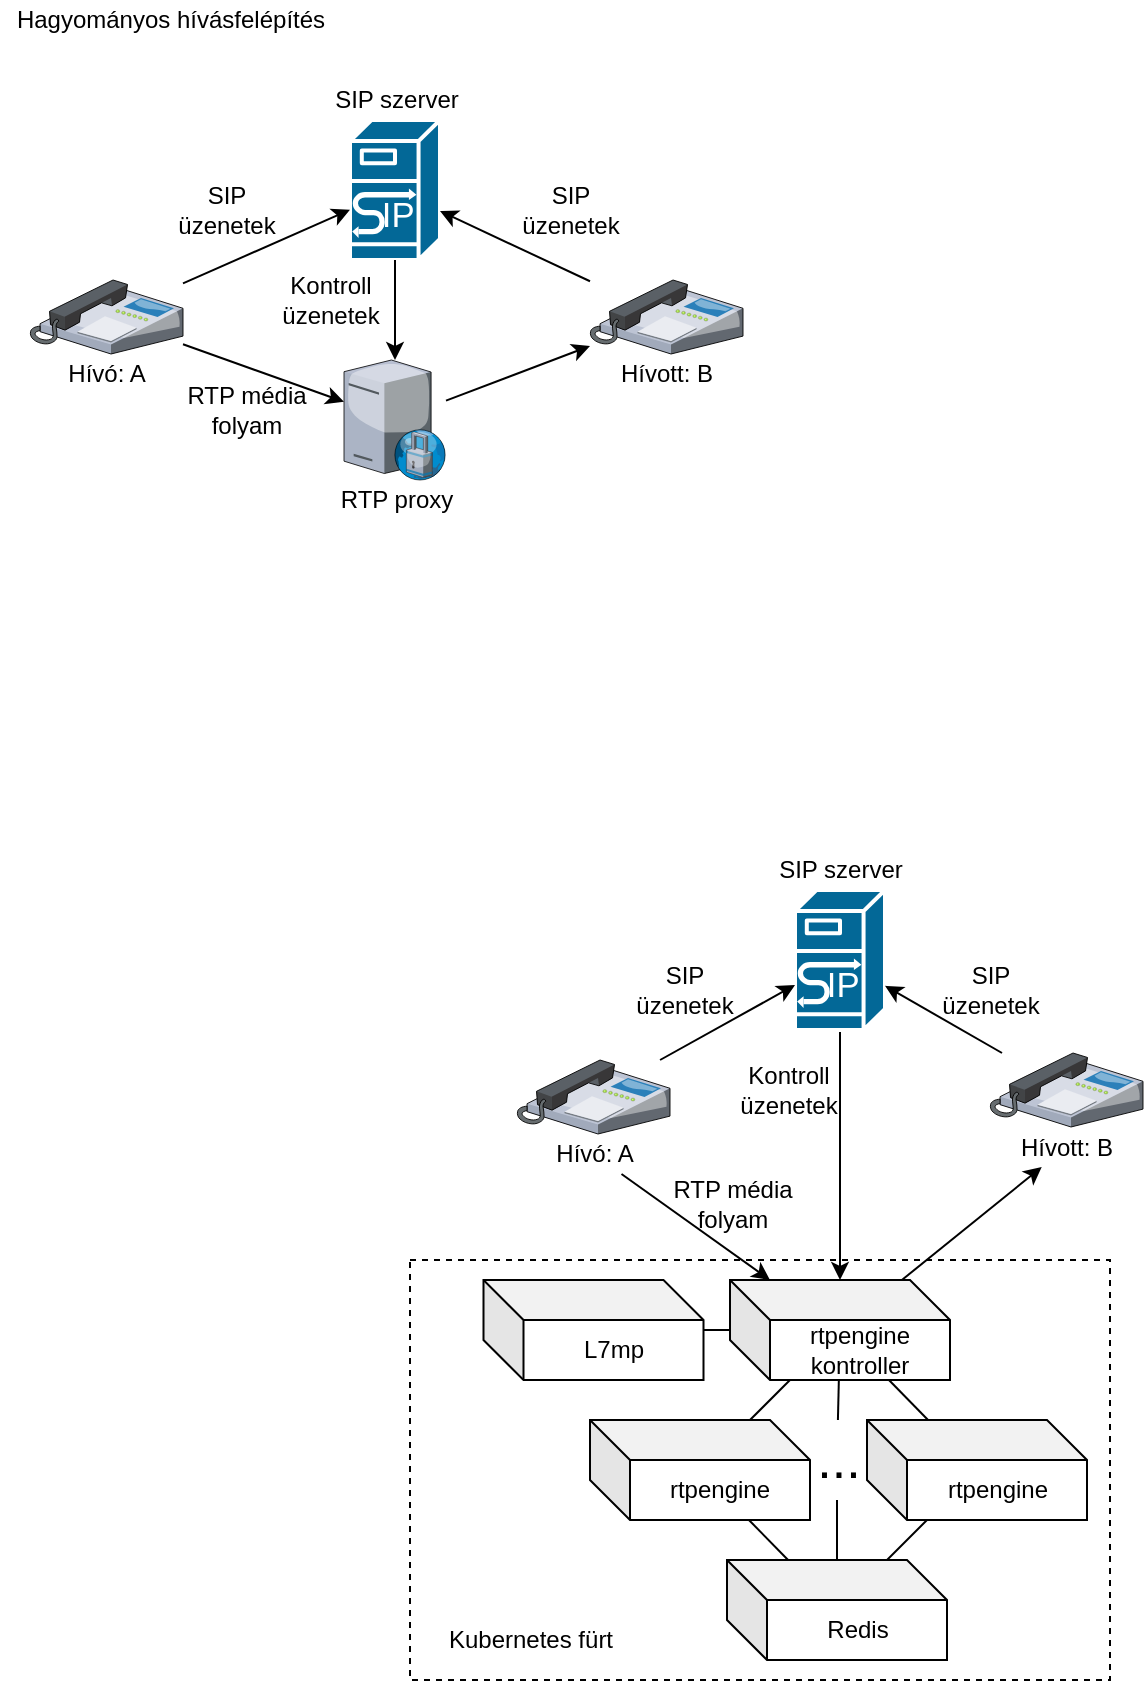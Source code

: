 <mxfile version="14.5.1" type="device" pages="5"><diagram id="KcTB7KYHvOymOiNFjMW_" name="intro"><mxGraphModel dx="766" dy="389" grid="1" gridSize="10" guides="1" tooltips="1" connect="1" arrows="1" fold="1" page="1" pageScale="1" pageWidth="850" pageHeight="1100" math="0" shadow="0"><root><mxCell id="0"/><mxCell id="1" parent="0"/><mxCell id="pzLJA9hCayrY1Do7E9cn-30" value="rtpengine" style="shape=cube;whiteSpace=wrap;html=1;boundedLbl=1;backgroundOutline=1;darkOpacity=0.05;darkOpacity2=0.1;" parent="1" vertex="1"><mxGeometry x="320" y="730" width="110" height="50" as="geometry"/></mxCell><mxCell id="zvyaTrOix2qdRsmQ4miV-1" value="Hagyományos hívásfelépítés" style="text;html=1;align=center;verticalAlign=middle;resizable=0;points=[];autosize=1;" parent="1" vertex="1"><mxGeometry x="25" y="20" width="170" height="20" as="geometry"/></mxCell><mxCell id="zvyaTrOix2qdRsmQ4miV-24" value="" style="group" parent="1" vertex="1" connectable="0"><mxGeometry x="40" y="60" width="356.5" height="220" as="geometry"/></mxCell><mxCell id="zvyaTrOix2qdRsmQ4miV-16" value="SIP &lt;br&gt;üzenetek" style="text;html=1;align=center;verticalAlign=middle;resizable=0;points=[];autosize=1;" parent="zvyaTrOix2qdRsmQ4miV-24" vertex="1"><mxGeometry x="240" y="50" width="60" height="30" as="geometry"/></mxCell><mxCell id="zvyaTrOix2qdRsmQ4miV-17" value="SIP&lt;br&gt;üzenetek" style="text;html=1;align=center;verticalAlign=middle;resizable=0;points=[];autosize=1;" parent="zvyaTrOix2qdRsmQ4miV-24" vertex="1"><mxGeometry x="67.5" y="50" width="60" height="30" as="geometry"/></mxCell><mxCell id="zvyaTrOix2qdRsmQ4miV-19" value="" style="group" parent="zvyaTrOix2qdRsmQ4miV-24" vertex="1" connectable="0"><mxGeometry y="100" width="76.5" height="57" as="geometry"/></mxCell><mxCell id="zvyaTrOix2qdRsmQ4miV-2" value="" style="verticalLabelPosition=bottom;aspect=fixed;html=1;verticalAlign=top;strokeColor=none;align=center;outlineConnect=0;shape=mxgraph.citrix.ip_phone;" parent="zvyaTrOix2qdRsmQ4miV-19" vertex="1"><mxGeometry width="76.5" height="37" as="geometry"/></mxCell><mxCell id="zvyaTrOix2qdRsmQ4miV-13" value="Hívó: A" style="text;html=1;align=center;verticalAlign=middle;resizable=0;points=[];autosize=1;" parent="zvyaTrOix2qdRsmQ4miV-19" vertex="1"><mxGeometry x="13.25" y="37" width="50" height="20" as="geometry"/></mxCell><mxCell id="zvyaTrOix2qdRsmQ4miV-20" value="" style="group" parent="zvyaTrOix2qdRsmQ4miV-24" vertex="1" connectable="0"><mxGeometry x="280" y="100" width="76.5" height="57" as="geometry"/></mxCell><mxCell id="zvyaTrOix2qdRsmQ4miV-3" value="" style="verticalLabelPosition=bottom;aspect=fixed;html=1;verticalAlign=top;strokeColor=none;align=center;outlineConnect=0;shape=mxgraph.citrix.ip_phone;" parent="zvyaTrOix2qdRsmQ4miV-20" vertex="1"><mxGeometry width="76.5" height="37" as="geometry"/></mxCell><mxCell id="zvyaTrOix2qdRsmQ4miV-14" value="Hívott: B" style="text;html=1;align=center;verticalAlign=middle;resizable=0;points=[];autosize=1;" parent="zvyaTrOix2qdRsmQ4miV-20" vertex="1"><mxGeometry x="8.25" y="37" width="60" height="20" as="geometry"/></mxCell><mxCell id="zvyaTrOix2qdRsmQ4miV-21" value="" style="group" parent="zvyaTrOix2qdRsmQ4miV-24" vertex="1" connectable="0"><mxGeometry x="142.5" width="80" height="90" as="geometry"/></mxCell><mxCell id="zvyaTrOix2qdRsmQ4miV-4" value="" style="shape=mxgraph.cisco.servers.sip_proxy_server;html=1;pointerEvents=1;dashed=0;fillColor=#036897;strokeColor=#ffffff;strokeWidth=2;verticalLabelPosition=bottom;verticalAlign=top;align=center;outlineConnect=0;" parent="zvyaTrOix2qdRsmQ4miV-21" vertex="1"><mxGeometry x="17.5" y="20" width="45" height="70" as="geometry"/></mxCell><mxCell id="zvyaTrOix2qdRsmQ4miV-12" value="SIP szerver" style="text;html=1;align=center;verticalAlign=middle;resizable=0;points=[];autosize=1;" parent="zvyaTrOix2qdRsmQ4miV-21" vertex="1"><mxGeometry width="80" height="20" as="geometry"/></mxCell><mxCell id="zvyaTrOix2qdRsmQ4miV-7" style="rounded=0;orthogonalLoop=1;jettySize=auto;html=1;" parent="zvyaTrOix2qdRsmQ4miV-24" source="zvyaTrOix2qdRsmQ4miV-2" target="zvyaTrOix2qdRsmQ4miV-4" edge="1"><mxGeometry relative="1" as="geometry"/></mxCell><mxCell id="zvyaTrOix2qdRsmQ4miV-8" style="edgeStyle=none;rounded=0;orthogonalLoop=1;jettySize=auto;html=1;" parent="zvyaTrOix2qdRsmQ4miV-24" source="zvyaTrOix2qdRsmQ4miV-3" target="zvyaTrOix2qdRsmQ4miV-4" edge="1"><mxGeometry relative="1" as="geometry"/></mxCell><mxCell id="zvyaTrOix2qdRsmQ4miV-22" value="" style="group" parent="zvyaTrOix2qdRsmQ4miV-24" vertex="1" connectable="0"><mxGeometry x="147.5" y="140" width="70" height="80" as="geometry"/></mxCell><mxCell id="zvyaTrOix2qdRsmQ4miV-5" value="" style="verticalLabelPosition=bottom;aspect=fixed;html=1;verticalAlign=top;strokeColor=none;align=center;outlineConnect=0;shape=mxgraph.citrix.proxy_server;" parent="zvyaTrOix2qdRsmQ4miV-22" vertex="1"><mxGeometry x="9.5" width="51" height="60" as="geometry"/></mxCell><mxCell id="zvyaTrOix2qdRsmQ4miV-18" value="RTP proxy" style="text;html=1;align=center;verticalAlign=middle;resizable=0;points=[];autosize=1;" parent="zvyaTrOix2qdRsmQ4miV-22" vertex="1"><mxGeometry y="60" width="70" height="20" as="geometry"/></mxCell><mxCell id="zvyaTrOix2qdRsmQ4miV-10" style="edgeStyle=none;rounded=0;orthogonalLoop=1;jettySize=auto;html=1;startArrow=none;startFill=0;" parent="zvyaTrOix2qdRsmQ4miV-24" source="zvyaTrOix2qdRsmQ4miV-2" target="zvyaTrOix2qdRsmQ4miV-5" edge="1"><mxGeometry relative="1" as="geometry"/></mxCell><mxCell id="zvyaTrOix2qdRsmQ4miV-11" style="edgeStyle=none;rounded=0;orthogonalLoop=1;jettySize=auto;html=1;startArrow=classic;startFill=1;endArrow=none;endFill=0;" parent="zvyaTrOix2qdRsmQ4miV-24" source="zvyaTrOix2qdRsmQ4miV-3" target="zvyaTrOix2qdRsmQ4miV-5" edge="1"><mxGeometry relative="1" as="geometry"/></mxCell><mxCell id="zvyaTrOix2qdRsmQ4miV-9" style="edgeStyle=none;rounded=0;orthogonalLoop=1;jettySize=auto;html=1;" parent="zvyaTrOix2qdRsmQ4miV-24" source="zvyaTrOix2qdRsmQ4miV-4" target="zvyaTrOix2qdRsmQ4miV-5" edge="1"><mxGeometry relative="1" as="geometry"/></mxCell><mxCell id="zvyaTrOix2qdRsmQ4miV-23" value="RTP média &lt;br&gt;folyam" style="text;html=1;align=center;verticalAlign=middle;resizable=0;points=[];autosize=1;" parent="zvyaTrOix2qdRsmQ4miV-24" vertex="1"><mxGeometry x="67.5" y="150" width="80" height="30" as="geometry"/></mxCell><mxCell id="zvyaTrOix2qdRsmQ4miV-25" value="Kontroll&lt;br&gt;üzenetek" style="text;html=1;align=center;verticalAlign=middle;resizable=0;points=[];autosize=1;" parent="zvyaTrOix2qdRsmQ4miV-24" vertex="1"><mxGeometry x="120" y="95" width="60" height="30" as="geometry"/></mxCell><mxCell id="pzLJA9hCayrY1Do7E9cn-24" value="" style="rounded=0;whiteSpace=wrap;html=1;fillColor=none;dashed=1;" parent="1" vertex="1"><mxGeometry x="230" y="650" width="350" height="210" as="geometry"/></mxCell><mxCell id="pzLJA9hCayrY1Do7E9cn-27" value="L7mp" style="shape=cube;whiteSpace=wrap;html=1;boundedLbl=1;backgroundOutline=1;darkOpacity=0.05;darkOpacity2=0.1;" parent="1" vertex="1"><mxGeometry x="266.75" y="660" width="110" height="50" as="geometry"/></mxCell><mxCell id="pzLJA9hCayrY1Do7E9cn-28" value="rtpengine" style="shape=cube;whiteSpace=wrap;html=1;boundedLbl=1;backgroundOutline=1;darkOpacity=0.05;darkOpacity2=0.1;" parent="1" vertex="1"><mxGeometry x="458.5" y="730" width="110" height="50" as="geometry"/></mxCell><mxCell id="pzLJA9hCayrY1Do7E9cn-31" value="..." style="text;html=1;align=center;verticalAlign=middle;resizable=0;points=[];autosize=1;fontSize=26;" parent="1" vertex="1"><mxGeometry x="423.5" y="730" width="40" height="40" as="geometry"/></mxCell><mxCell id="pzLJA9hCayrY1Do7E9cn-33" value="rtpengine kontroller" style="shape=cube;whiteSpace=wrap;html=1;boundedLbl=1;backgroundOutline=1;darkOpacity=0.05;darkOpacity2=0.1;" parent="1" vertex="1"><mxGeometry x="390" y="660" width="110" height="50" as="geometry"/></mxCell><mxCell id="pzLJA9hCayrY1Do7E9cn-39" value="Redis" style="shape=cube;whiteSpace=wrap;html=1;boundedLbl=1;backgroundOutline=1;darkOpacity=0.05;darkOpacity2=0.1;" parent="1" vertex="1"><mxGeometry x="388.5" y="800" width="110" height="50" as="geometry"/></mxCell><mxCell id="pzLJA9hCayrY1Do7E9cn-44" value="Kubernetes fürt" style="text;html=1;align=center;verticalAlign=middle;resizable=0;points=[];autosize=1;fontSize=12;" parent="1" vertex="1"><mxGeometry x="240" y="830" width="100" height="20" as="geometry"/></mxCell><mxCell id="pzLJA9hCayrY1Do7E9cn-18" style="edgeStyle=none;rounded=0;orthogonalLoop=1;jettySize=auto;html=1;startArrow=none;startFill=0;" parent="1" source="pzLJA9hCayrY1Do7E9cn-6" target="pzLJA9hCayrY1Do7E9cn-33" edge="1"><mxGeometry relative="1" as="geometry"><mxPoint x="410" y="650" as="targetPoint"/></mxGeometry></mxCell><mxCell id="pzLJA9hCayrY1Do7E9cn-19" style="edgeStyle=none;rounded=0;orthogonalLoop=1;jettySize=auto;html=1;startArrow=classic;startFill=1;endArrow=none;endFill=0;" parent="1" source="pzLJA9hCayrY1Do7E9cn-9" target="pzLJA9hCayrY1Do7E9cn-33" edge="1"><mxGeometry relative="1" as="geometry"><mxPoint x="476" y="650" as="targetPoint"/></mxGeometry></mxCell><mxCell id="pzLJA9hCayrY1Do7E9cn-20" style="edgeStyle=none;rounded=0;orthogonalLoop=1;jettySize=auto;html=1;" parent="1" source="pzLJA9hCayrY1Do7E9cn-11" target="pzLJA9hCayrY1Do7E9cn-33" edge="1"><mxGeometry relative="1" as="geometry"><mxPoint x="445" y="650" as="targetPoint"/></mxGeometry></mxCell><mxCell id="pzLJA9hCayrY1Do7E9cn-2" value="SIP &lt;br&gt;üzenetek" style="text;html=1;align=center;verticalAlign=middle;resizable=0;points=[];autosize=1;" parent="1" vertex="1"><mxGeometry x="490" y="500" width="60" height="30" as="geometry"/></mxCell><mxCell id="pzLJA9hCayrY1Do7E9cn-3" value="SIP&lt;br&gt;üzenetek" style="text;html=1;align=center;verticalAlign=middle;resizable=0;points=[];autosize=1;" parent="1" vertex="1"><mxGeometry x="336.5" y="500" width="60" height="30" as="geometry"/></mxCell><mxCell id="pzLJA9hCayrY1Do7E9cn-4" value="" style="group" parent="1" vertex="1" connectable="0"><mxGeometry x="283.5" y="550" width="76.5" height="57" as="geometry"/></mxCell><mxCell id="pzLJA9hCayrY1Do7E9cn-5" value="" style="verticalLabelPosition=bottom;aspect=fixed;html=1;verticalAlign=top;strokeColor=none;align=center;outlineConnect=0;shape=mxgraph.citrix.ip_phone;" parent="pzLJA9hCayrY1Do7E9cn-4" vertex="1"><mxGeometry width="76.5" height="37" as="geometry"/></mxCell><mxCell id="pzLJA9hCayrY1Do7E9cn-6" value="Hívó: A" style="text;html=1;align=center;verticalAlign=middle;resizable=0;points=[];autosize=1;" parent="pzLJA9hCayrY1Do7E9cn-4" vertex="1"><mxGeometry x="13.25" y="37" width="50" height="20" as="geometry"/></mxCell><mxCell id="pzLJA9hCayrY1Do7E9cn-7" value="" style="group" parent="1" vertex="1" connectable="0"><mxGeometry x="520" y="546.5" width="76.5" height="57" as="geometry"/></mxCell><mxCell id="pzLJA9hCayrY1Do7E9cn-8" value="" style="verticalLabelPosition=bottom;aspect=fixed;html=1;verticalAlign=top;strokeColor=none;align=center;outlineConnect=0;shape=mxgraph.citrix.ip_phone;" parent="pzLJA9hCayrY1Do7E9cn-7" vertex="1"><mxGeometry width="76.5" height="37" as="geometry"/></mxCell><mxCell id="pzLJA9hCayrY1Do7E9cn-9" value="Hívott: B" style="text;html=1;align=center;verticalAlign=middle;resizable=0;points=[];autosize=1;" parent="pzLJA9hCayrY1Do7E9cn-7" vertex="1"><mxGeometry x="8.25" y="37" width="60" height="20" as="geometry"/></mxCell><mxCell id="pzLJA9hCayrY1Do7E9cn-10" value="" style="group" parent="1" vertex="1" connectable="0"><mxGeometry x="405" y="445" width="80" height="90" as="geometry"/></mxCell><mxCell id="pzLJA9hCayrY1Do7E9cn-11" value="" style="shape=mxgraph.cisco.servers.sip_proxy_server;html=1;pointerEvents=1;dashed=0;fillColor=#036897;strokeColor=#ffffff;strokeWidth=2;verticalLabelPosition=bottom;verticalAlign=top;align=center;outlineConnect=0;" parent="pzLJA9hCayrY1Do7E9cn-10" vertex="1"><mxGeometry x="17.5" y="20" width="45" height="70" as="geometry"/></mxCell><mxCell id="pzLJA9hCayrY1Do7E9cn-12" value="SIP szerver" style="text;html=1;align=center;verticalAlign=middle;resizable=0;points=[];autosize=1;" parent="pzLJA9hCayrY1Do7E9cn-10" vertex="1"><mxGeometry width="80" height="20" as="geometry"/></mxCell><mxCell id="pzLJA9hCayrY1Do7E9cn-13" style="rounded=0;orthogonalLoop=1;jettySize=auto;html=1;" parent="1" source="pzLJA9hCayrY1Do7E9cn-5" target="pzLJA9hCayrY1Do7E9cn-11" edge="1"><mxGeometry x="240" y="410" as="geometry"/></mxCell><mxCell id="pzLJA9hCayrY1Do7E9cn-14" style="edgeStyle=none;rounded=0;orthogonalLoop=1;jettySize=auto;html=1;" parent="1" source="pzLJA9hCayrY1Do7E9cn-8" target="pzLJA9hCayrY1Do7E9cn-11" edge="1"><mxGeometry x="240" y="410" as="geometry"/></mxCell><mxCell id="pzLJA9hCayrY1Do7E9cn-21" value="RTP média &lt;br&gt;folyam" style="text;html=1;align=center;verticalAlign=middle;resizable=0;points=[];autosize=1;" parent="1" vertex="1"><mxGeometry x="350.88" y="607" width="80" height="30" as="geometry"/></mxCell><mxCell id="pzLJA9hCayrY1Do7E9cn-22" value="Kontroll&lt;br&gt;üzenetek" style="text;html=1;align=center;verticalAlign=middle;resizable=0;points=[];autosize=1;" parent="1" vertex="1"><mxGeometry x="388.5" y="550" width="60" height="30" as="geometry"/></mxCell><mxCell id="o_kvIEHtOXTBl63kJj2w-1" value="" style="endArrow=none;html=1;" edge="1" parent="1" source="pzLJA9hCayrY1Do7E9cn-30" target="pzLJA9hCayrY1Do7E9cn-33"><mxGeometry width="50" height="50" relative="1" as="geometry"><mxPoint x="233.5" y="770" as="sourcePoint"/><mxPoint x="283.5" y="720" as="targetPoint"/></mxGeometry></mxCell><mxCell id="o_kvIEHtOXTBl63kJj2w-2" value="" style="endArrow=none;html=1;" edge="1" parent="1" source="pzLJA9hCayrY1Do7E9cn-31" target="pzLJA9hCayrY1Do7E9cn-33"><mxGeometry width="50" height="50" relative="1" as="geometry"><mxPoint x="203.5" y="770" as="sourcePoint"/><mxPoint x="253.5" y="720" as="targetPoint"/></mxGeometry></mxCell><mxCell id="o_kvIEHtOXTBl63kJj2w-3" value="" style="endArrow=none;html=1;" edge="1" parent="1" source="pzLJA9hCayrY1Do7E9cn-28" target="pzLJA9hCayrY1Do7E9cn-33"><mxGeometry width="50" height="50" relative="1" as="geometry"><mxPoint x="173.5" y="790" as="sourcePoint"/><mxPoint x="223.5" y="740" as="targetPoint"/></mxGeometry></mxCell><mxCell id="o_kvIEHtOXTBl63kJj2w-4" value="" style="endArrow=none;html=1;" edge="1" parent="1" source="pzLJA9hCayrY1Do7E9cn-27" target="pzLJA9hCayrY1Do7E9cn-33"><mxGeometry width="50" height="50" relative="1" as="geometry"><mxPoint x="293.5" y="740" as="sourcePoint"/><mxPoint x="343.5" y="690" as="targetPoint"/></mxGeometry></mxCell><mxCell id="o_kvIEHtOXTBl63kJj2w-5" value="" style="endArrow=none;html=1;" edge="1" parent="1" source="pzLJA9hCayrY1Do7E9cn-30" target="pzLJA9hCayrY1Do7E9cn-39"><mxGeometry width="50" height="50" relative="1" as="geometry"><mxPoint x="253.5" y="840" as="sourcePoint"/><mxPoint x="303.5" y="790" as="targetPoint"/></mxGeometry></mxCell><mxCell id="o_kvIEHtOXTBl63kJj2w-6" value="" style="endArrow=none;html=1;" edge="1" parent="1" source="pzLJA9hCayrY1Do7E9cn-39" target="pzLJA9hCayrY1Do7E9cn-31"><mxGeometry width="50" height="50" relative="1" as="geometry"><mxPoint x="243.5" y="860" as="sourcePoint"/><mxPoint x="293.5" y="810" as="targetPoint"/></mxGeometry></mxCell><mxCell id="o_kvIEHtOXTBl63kJj2w-7" value="" style="endArrow=none;html=1;" edge="1" parent="1" source="pzLJA9hCayrY1Do7E9cn-39" target="pzLJA9hCayrY1Do7E9cn-28"><mxGeometry width="50" height="50" relative="1" as="geometry"><mxPoint x="263.5" y="840" as="sourcePoint"/><mxPoint x="313.5" y="790" as="targetPoint"/></mxGeometry></mxCell></root></mxGraphModel></diagram><diagram id="uuBhVMQ4o4SpD-Vpm5lZ" name="Page-2"><mxGraphModel dx="1368" dy="816" grid="1" gridSize="10" guides="1" tooltips="1" connect="1" arrows="1" fold="1" page="1" pageScale="1" pageWidth="827" pageHeight="1169" math="0" shadow="0"><root><mxCell id="JjqW4S8MGTIDoxQDj56w-0"/><mxCell id="JjqW4S8MGTIDoxQDj56w-1" parent="JjqW4S8MGTIDoxQDj56w-0"/><mxCell id="JjqW4S8MGTIDoxQDj56w-2" value="Kamailio" style="shape=umlLifeline;perimeter=lifelinePerimeter;whiteSpace=wrap;html=1;container=1;collapsible=0;recursiveResize=0;outlineConnect=0;" parent="JjqW4S8MGTIDoxQDj56w-1" vertex="1"><mxGeometry x="370" y="160" width="100" height="640" as="geometry"/></mxCell><mxCell id="JjqW4S8MGTIDoxQDj56w-7" value="rtpengine" style="shape=umlLifeline;perimeter=lifelinePerimeter;whiteSpace=wrap;html=1;container=1;collapsible=0;recursiveResize=0;outlineConnect=0;" parent="JjqW4S8MGTIDoxQDj56w-1" vertex="1"><mxGeometry x="600" y="160" width="100" height="640" as="geometry"/></mxCell><mxCell id="JjqW4S8MGTIDoxQDj56w-10" value="" style="endArrow=classic;html=1;verticalAlign=middle;horizontal=1;" parent="JjqW4S8MGTIDoxQDj56w-1" edge="1"><mxGeometry width="50" height="50" relative="1" as="geometry"><mxPoint x="289.667" y="240" as="sourcePoint"/><mxPoint x="419.5" y="240" as="targetPoint"/></mxGeometry></mxCell><mxCell id="JjqW4S8MGTIDoxQDj56w-19" value="" style="endArrow=classic;html=1;" parent="JjqW4S8MGTIDoxQDj56w-1" edge="1"><mxGeometry width="50" height="50" relative="1" as="geometry"><mxPoint x="289.667" y="320" as="sourcePoint"/><mxPoint x="419.5" y="320" as="targetPoint"/></mxGeometry></mxCell><mxCell id="JjqW4S8MGTIDoxQDj56w-21" value="" style="endArrow=classic;html=1;" parent="JjqW4S8MGTIDoxQDj56w-1" edge="1"><mxGeometry width="50" height="50" relative="1" as="geometry"><mxPoint x="419.5" y="339" as="sourcePoint"/><mxPoint x="289.667" y="339" as="targetPoint"/></mxGeometry></mxCell><mxCell id="JjqW4S8MGTIDoxQDj56w-23" value="" style="endArrow=classic;html=1;" parent="JjqW4S8MGTIDoxQDj56w-1" edge="1"><mxGeometry width="50" height="50" relative="1" as="geometry"><mxPoint x="419.667" y="400" as="sourcePoint"/><mxPoint x="539.5" y="400" as="targetPoint"/></mxGeometry></mxCell><mxCell id="JjqW4S8MGTIDoxQDj56w-25" value="" style="endArrow=classic;html=1;" parent="JjqW4S8MGTIDoxQDj56w-1" edge="1"><mxGeometry width="50" height="50" relative="1" as="geometry"><mxPoint x="539.5" y="419" as="sourcePoint"/><mxPoint x="419.667" y="419" as="targetPoint"/></mxGeometry></mxCell><mxCell id="JjqW4S8MGTIDoxQDj56w-27" value="" style="endArrow=classic;html=1;" parent="JjqW4S8MGTIDoxQDj56w-1" edge="1"><mxGeometry width="50" height="50" relative="1" as="geometry"><mxPoint x="539.5" y="440" as="sourcePoint"/><mxPoint x="419.667" y="440" as="targetPoint"/></mxGeometry></mxCell><mxCell id="JjqW4S8MGTIDoxQDj56w-29" value="" style="endArrow=classic;html=1;" parent="JjqW4S8MGTIDoxQDj56w-1" edge="1"><mxGeometry width="50" height="50" relative="1" as="geometry"><mxPoint x="419.5" y="460" as="sourcePoint"/><mxPoint x="289.667" y="460" as="targetPoint"/></mxGeometry></mxCell><mxCell id="JjqW4S8MGTIDoxQDj56w-33" value="" style="endArrow=classic;html=1;" parent="JjqW4S8MGTIDoxQDj56w-1" edge="1"><mxGeometry width="50" height="50" relative="1" as="geometry"><mxPoint x="419.5" y="539.46" as="sourcePoint"/><mxPoint x="289.667" y="539.46" as="targetPoint"/></mxGeometry></mxCell><mxCell id="JjqW4S8MGTIDoxQDj56w-35" value="" style="endArrow=classic;html=1;" parent="JjqW4S8MGTIDoxQDj56w-1" edge="1"><mxGeometry width="50" height="50" relative="1" as="geometry"><mxPoint x="539.997" y="599.317" as="sourcePoint"/><mxPoint x="649.83" y="599.317" as="targetPoint"/></mxGeometry></mxCell><mxCell id="JjqW4S8MGTIDoxQDj56w-38" value="" style="endArrow=classic;html=1;" parent="JjqW4S8MGTIDoxQDj56w-1" edge="1"><mxGeometry width="50" height="50" relative="1" as="geometry"><mxPoint x="649.83" y="618.73" as="sourcePoint"/><mxPoint x="289.997" y="618.73" as="targetPoint"/></mxGeometry></mxCell><mxCell id="JjqW4S8MGTIDoxQDj56w-41" value="" style="endArrow=classic;html=1;" parent="JjqW4S8MGTIDoxQDj56w-1" edge="1"><mxGeometry width="50" height="50" relative="1" as="geometry"><mxPoint x="289.997" y="639.317" as="sourcePoint"/><mxPoint x="649.83" y="639.317" as="targetPoint"/></mxGeometry></mxCell><mxCell id="JjqW4S8MGTIDoxQDj56w-44" value="" style="endArrow=classic;html=1;" parent="JjqW4S8MGTIDoxQDj56w-1" edge="1"><mxGeometry width="50" height="50" relative="1" as="geometry"><mxPoint x="649.83" y="658.31" as="sourcePoint"/><mxPoint x="539.997" y="658.31" as="targetPoint"/></mxGeometry></mxCell><mxCell id="JjqW4S8MGTIDoxQDj56w-47" value="" style="endArrow=classic;html=1;" parent="JjqW4S8MGTIDoxQDj56w-1" edge="1"><mxGeometry width="50" height="50" relative="1" as="geometry"><mxPoint x="288.997" y="558.312" as="sourcePoint"/><mxPoint x="418.83" y="558.312" as="targetPoint"/></mxGeometry></mxCell><mxCell id="JjqW4S8MGTIDoxQDj56w-49" value="" style="endArrow=classic;html=1;" parent="JjqW4S8MGTIDoxQDj56w-1" edge="1"><mxGeometry width="50" height="50" relative="1" as="geometry"><mxPoint x="418.997" y="579.73" as="sourcePoint"/><mxPoint x="538.83" y="579.73" as="targetPoint"/></mxGeometry></mxCell><mxCell id="JjqW4S8MGTIDoxQDj56w-51" value="" style="endArrow=classic;html=1;" parent="JjqW4S8MGTIDoxQDj56w-1" edge="1"><mxGeometry width="50" height="50" relative="1" as="geometry"><mxPoint x="419.5" y="738.88" as="sourcePoint"/><mxPoint x="289.667" y="738.88" as="targetPoint"/></mxGeometry></mxCell><mxCell id="JjqW4S8MGTIDoxQDj56w-53" value="" style="endArrow=classic;html=1;" parent="JjqW4S8MGTIDoxQDj56w-1" edge="1"><mxGeometry width="50" height="50" relative="1" as="geometry"><mxPoint x="289.667" y="759.882" as="sourcePoint"/><mxPoint x="419.5" y="759.882" as="targetPoint"/></mxGeometry></mxCell><mxCell id="JjqW4S8MGTIDoxQDj56w-55" value="" style="endArrow=classic;html=1;" parent="JjqW4S8MGTIDoxQDj56w-1" edge="1"><mxGeometry width="50" height="50" relative="1" as="geometry"><mxPoint x="539.5" y="680.042" as="sourcePoint"/><mxPoint x="419.667" y="680.042" as="targetPoint"/><Array as="points"><mxPoint x="480" y="679.88"/></Array></mxGeometry></mxCell><mxCell id="JHe6l7zm1wl57s1plrGC-0" value="" style="endArrow=classic;html=1;" parent="JjqW4S8MGTIDoxQDj56w-1" edge="1"><mxGeometry width="50" height="50" relative="1" as="geometry"><mxPoint x="419.81" y="360" as="sourcePoint"/><mxPoint x="649.5" y="360" as="targetPoint"/></mxGeometry></mxCell><mxCell id="JHe6l7zm1wl57s1plrGC-3" value="" style="endArrow=classic;html=1;" parent="JjqW4S8MGTIDoxQDj56w-1" edge="1"><mxGeometry width="50" height="50" relative="1" as="geometry"><mxPoint x="649.5" y="379" as="sourcePoint"/><mxPoint x="419.81" y="379" as="targetPoint"/></mxGeometry></mxCell><mxCell id="JHe6l7zm1wl57s1plrGC-5" value="" style="endArrow=classic;html=1;" parent="JjqW4S8MGTIDoxQDj56w-1" edge="1"><mxGeometry width="50" height="50" relative="1" as="geometry"><mxPoint x="420.31" y="500" as="sourcePoint"/><mxPoint x="650" y="500" as="targetPoint"/></mxGeometry></mxCell><mxCell id="JHe6l7zm1wl57s1plrGC-7" value="" style="endArrow=classic;html=1;" parent="JjqW4S8MGTIDoxQDj56w-1" edge="1"><mxGeometry width="50" height="50" relative="1" as="geometry"><mxPoint x="649.5" y="519.88" as="sourcePoint"/><mxPoint x="419.81" y="519.88" as="targetPoint"/></mxGeometry></mxCell><mxCell id="JjqW4S8MGTIDoxQDj56w-31" value="" style="endArrow=classic;html=1;" parent="JjqW4S8MGTIDoxQDj56w-1" edge="1"><mxGeometry width="50" height="50" relative="1" as="geometry"><mxPoint x="539.5" y="480.657" as="sourcePoint"/><mxPoint x="419.667" y="480.657" as="targetPoint"/></mxGeometry></mxCell><mxCell id="JHe6l7zm1wl57s1plrGC-9" value="" style="endArrow=classic;html=1;" parent="JjqW4S8MGTIDoxQDj56w-1" edge="1"><mxGeometry width="50" height="50" relative="1" as="geometry"><mxPoint x="419.929" y="700.88" as="sourcePoint"/><mxPoint x="649.5" y="700.88" as="targetPoint"/><Array as="points"><mxPoint x="620" y="700.88"/></Array></mxGeometry></mxCell><mxCell id="JHe6l7zm1wl57s1plrGC-10" value="" style="endArrow=classic;html=1;" parent="JjqW4S8MGTIDoxQDj56w-1" edge="1"><mxGeometry width="50" height="50" relative="1" as="geometry"><mxPoint x="649.5" y="720.88" as="sourcePoint"/><mxPoint x="419.929" y="720.88" as="targetPoint"/><Array as="points"><mxPoint x="620" y="720.88"/></Array></mxGeometry></mxCell><mxCell id="JjqW4S8MGTIDoxQDj56w-3" value="" style="shape=umlLifeline;participant=umlActor;perimeter=lifelinePerimeter;whiteSpace=wrap;html=1;container=1;collapsible=0;recursiveResize=0;verticalAlign=top;spacingTop=36;outlineConnect=0;" parent="JjqW4S8MGTIDoxQDj56w-1" vertex="1"><mxGeometry x="280" y="183.64" width="20" height="616.36" as="geometry"/></mxCell><mxCell id="JjqW4S8MGTIDoxQDj56w-5" value="Kliens: &lt;b&gt;A&lt;/b&gt;" style="text;html=1;align=center;verticalAlign=middle;resizable=0;points=[];autosize=1;" parent="JjqW4S8MGTIDoxQDj56w-1" vertex="1"><mxGeometry x="260" y="160" width="60" height="20" as="geometry"/></mxCell><mxCell id="JjqW4S8MGTIDoxQDj56w-13" value="" style="endArrow=classic;html=1;" parent="JjqW4S8MGTIDoxQDj56w-1" edge="1"><mxGeometry x="260" y="130" width="50" height="50" as="geometry"><mxPoint x="419.5" y="258.727" as="sourcePoint"/><mxPoint x="289.667" y="258.727" as="targetPoint"/></mxGeometry></mxCell><mxCell id="JjqW4S8MGTIDoxQDj56w-4" value="" style="shape=umlLifeline;participant=umlActor;perimeter=lifelinePerimeter;whiteSpace=wrap;html=1;container=1;collapsible=0;recursiveResize=0;verticalAlign=top;spacingTop=36;outlineConnect=0;" parent="JjqW4S8MGTIDoxQDj56w-1" vertex="1"><mxGeometry x="530" y="183.64" width="20" height="616.36" as="geometry"/></mxCell><mxCell id="JjqW4S8MGTIDoxQDj56w-6" value="Kliens: &lt;b&gt;B&lt;/b&gt;" style="text;html=1;align=center;verticalAlign=middle;resizable=0;points=[];autosize=1;" parent="JjqW4S8MGTIDoxQDj56w-1" vertex="1"><mxGeometry x="510" y="160" width="60" height="20" as="geometry"/></mxCell><mxCell id="JjqW4S8MGTIDoxQDj56w-15" value="" style="endArrow=classic;html=1;" parent="JjqW4S8MGTIDoxQDj56w-1" edge="1"><mxGeometry x="510" y="130" width="50" height="50" as="geometry"><mxPoint x="539.5" y="280.455" as="sourcePoint"/><mxPoint x="419.667" y="280.455" as="targetPoint"/></mxGeometry></mxCell><mxCell id="JjqW4S8MGTIDoxQDj56w-17" value="" style="endArrow=classic;html=1;" parent="JjqW4S8MGTIDoxQDj56w-1" edge="1"><mxGeometry x="510" y="130" width="50" height="50" as="geometry"><mxPoint x="419.667" y="298.909" as="sourcePoint"/><mxPoint x="539.5" y="298.909" as="targetPoint"/></mxGeometry></mxCell><mxCell id="JjqW4S8MGTIDoxQDj56w-57" value="" style="endArrow=classic;html=1;" parent="JjqW4S8MGTIDoxQDj56w-1" edge="1"><mxGeometry x="510" y="200.88" width="50" height="50" as="geometry"><mxPoint x="419.667" y="769.425" as="sourcePoint"/><mxPoint x="539.5" y="769.425" as="targetPoint"/></mxGeometry></mxCell><mxCell id="JHe6l7zm1wl57s1plrGC-13" value="&lt;span style=&quot;font-size: 11px ; background-color: rgb(255 , 255 , 255)&quot;&gt;REGISTER&lt;/span&gt;" style="text;html=1;align=center;verticalAlign=middle;resizable=0;points=[];autosize=1;" parent="JjqW4S8MGTIDoxQDj56w-1" vertex="1"><mxGeometry x="320" y="220" width="70" height="20" as="geometry"/></mxCell><mxCell id="JHe6l7zm1wl57s1plrGC-14" value="&lt;span style=&quot;font-size: 11px ; background-color: rgb(255 , 255 , 255)&quot;&gt;200 OK&lt;/span&gt;" style="text;html=1;align=center;verticalAlign=middle;resizable=0;points=[];autosize=1;" parent="JjqW4S8MGTIDoxQDj56w-1" vertex="1"><mxGeometry x="330" y="240" width="50" height="20" as="geometry"/></mxCell><mxCell id="JHe6l7zm1wl57s1plrGC-16" value="&lt;span style=&quot;font-size: 11px ; background-color: rgb(255 , 255 , 255)&quot;&gt;INVITE SDP&amp;nbsp;&lt;/span&gt;&lt;b style=&quot;font-size: 11px&quot;&gt;B&lt;/b&gt;&lt;span style=&quot;font-size: 11px ; background-color: rgb(255 , 255 , 255)&quot;&gt;&amp;nbsp;&lt;/span&gt;" style="text;html=1;align=center;verticalAlign=middle;resizable=0;points=[];autosize=1;" parent="JjqW4S8MGTIDoxQDj56w-1" vertex="1"><mxGeometry x="310" y="300" width="90" height="20" as="geometry"/></mxCell><mxCell id="JHe6l7zm1wl57s1plrGC-17" value="&lt;span style=&quot;font-size: 11px ; background-color: rgb(255 , 255 , 255)&quot;&gt;100 trying&lt;/span&gt;" style="text;html=1;align=center;verticalAlign=middle;resizable=0;points=[];autosize=1;" parent="JjqW4S8MGTIDoxQDj56w-1" vertex="1"><mxGeometry x="325" y="320" width="60" height="20" as="geometry"/></mxCell><mxCell id="JHe6l7zm1wl57s1plrGC-18" value="&lt;span style=&quot;font-size: 11px ; background-color: rgb(255 , 255 , 255)&quot;&gt;180 Ringing&lt;/span&gt;" style="text;html=1;align=center;verticalAlign=middle;resizable=0;points=[];autosize=1;" parent="JjqW4S8MGTIDoxQDj56w-1" vertex="1"><mxGeometry x="320" y="440" width="70" height="20" as="geometry"/></mxCell><mxCell id="JHe6l7zm1wl57s1plrGC-19" value="&lt;span style=&quot;font-size: 11px ; background-color: rgb(255 , 255 , 255)&quot;&gt;200 OK SDP&lt;/span&gt;" style="text;html=1;align=center;verticalAlign=middle;resizable=0;points=[];autosize=1;" parent="JjqW4S8MGTIDoxQDj56w-1" vertex="1"><mxGeometry x="315" y="520" width="80" height="20" as="geometry"/></mxCell><mxCell id="JHe6l7zm1wl57s1plrGC-20" value="&lt;span style=&quot;font-size: 11px ; background-color: rgb(255 , 255 , 255)&quot;&gt;ACK&lt;/span&gt;" style="text;html=1;align=center;verticalAlign=middle;resizable=0;points=[];autosize=1;" parent="JjqW4S8MGTIDoxQDj56w-1" vertex="1"><mxGeometry x="335" y="540" width="40" height="20" as="geometry"/></mxCell><mxCell id="JHe6l7zm1wl57s1plrGC-21" value="&lt;span style=&quot;font-size: 11px ; background-color: rgb(255 , 255 , 255)&quot;&gt;BYE&lt;/span&gt;" style="text;html=1;align=center;verticalAlign=middle;resizable=0;points=[];autosize=1;" parent="JjqW4S8MGTIDoxQDj56w-1" vertex="1"><mxGeometry x="335" y="720" width="40" height="20" as="geometry"/></mxCell><mxCell id="JHe6l7zm1wl57s1plrGC-22" value="&lt;span style=&quot;font-size: 11px ; background-color: rgb(255 , 255 , 255)&quot;&gt;200 OK&lt;/span&gt;" style="text;html=1;align=center;verticalAlign=middle;resizable=0;points=[];autosize=1;" parent="JjqW4S8MGTIDoxQDj56w-1" vertex="1"><mxGeometry x="330" y="740" width="50" height="20" as="geometry"/></mxCell><mxCell id="JHe6l7zm1wl57s1plrGC-23" value="&lt;span style=&quot;font-size: 11px ; background-color: rgb(255 , 255 , 255)&quot;&gt;REGISTER&lt;/span&gt;" style="text;html=1;align=center;verticalAlign=middle;resizable=0;points=[];autosize=1;" parent="JjqW4S8MGTIDoxQDj56w-1" vertex="1"><mxGeometry x="450" y="260" width="70" height="20" as="geometry"/></mxCell><mxCell id="JHe6l7zm1wl57s1plrGC-24" value="&lt;span style=&quot;font-size: 11px ; background-color: rgb(255 , 255 , 255)&quot;&gt;200 OK&lt;/span&gt;" style="text;html=1;align=center;verticalAlign=middle;resizable=0;points=[];autosize=1;" parent="JjqW4S8MGTIDoxQDj56w-1" vertex="1"><mxGeometry x="460" y="280" width="50" height="20" as="geometry"/></mxCell><mxCell id="JHe6l7zm1wl57s1plrGC-26" value="&lt;span style=&quot;font-size: 11px ; background-color: rgb(255 , 255 , 255)&quot;&gt;INVITE SDP&amp;nbsp;&lt;/span&gt;&lt;b style=&quot;font-size: 11px&quot;&gt;B&lt;/b&gt;" style="text;html=1;align=center;verticalAlign=middle;resizable=0;points=[];autosize=1;" parent="JjqW4S8MGTIDoxQDj56w-1" vertex="1"><mxGeometry x="440" y="380" width="90" height="20" as="geometry"/></mxCell><mxCell id="JHe6l7zm1wl57s1plrGC-27" value="&lt;span style=&quot;font-size: 11px ; background-color: rgb(255 , 255 , 255)&quot;&gt;100 trying&lt;/span&gt;" style="text;html=1;align=center;verticalAlign=middle;resizable=0;points=[];autosize=1;" parent="JjqW4S8MGTIDoxQDj56w-1" vertex="1"><mxGeometry x="455" y="400" width="60" height="20" as="geometry"/></mxCell><mxCell id="JHe6l7zm1wl57s1plrGC-28" value="&lt;span style=&quot;font-size: 11px ; background-color: rgb(255 , 255 , 255)&quot;&gt;180 Ringing&lt;/span&gt;" style="text;html=1;align=center;verticalAlign=middle;resizable=0;points=[];autosize=1;" parent="JjqW4S8MGTIDoxQDj56w-1" vertex="1"><mxGeometry x="450" y="420" width="70" height="20" as="geometry"/></mxCell><mxCell id="JHe6l7zm1wl57s1plrGC-29" value="&lt;span style=&quot;font-size: 11px ; background-color: rgb(255 , 255 , 255)&quot;&gt;200 OK SDP&lt;/span&gt;" style="text;html=1;align=center;verticalAlign=middle;resizable=0;points=[];autosize=1;" parent="JjqW4S8MGTIDoxQDj56w-1" vertex="1"><mxGeometry x="445" y="460" width="80" height="20" as="geometry"/></mxCell><mxCell id="JHe6l7zm1wl57s1plrGC-30" value="&lt;span style=&quot;font-size: 11px ; background-color: rgb(255 , 255 , 255)&quot;&gt;RTP &amp;amp; RTCP&lt;/span&gt;" style="text;html=1;align=center;verticalAlign=middle;resizable=0;points=[];autosize=1;" parent="JjqW4S8MGTIDoxQDj56w-1" vertex="1"><mxGeometry x="444.83" y="597.85" width="80" height="20" as="geometry"/></mxCell><mxCell id="JHe6l7zm1wl57s1plrGC-31" value="&lt;span style=&quot;font-size: 11px ; background-color: rgb(255 , 255 , 255)&quot;&gt;RTP &amp;amp; RTCP&lt;/span&gt;" style="text;html=1;align=center;verticalAlign=middle;resizable=0;points=[];autosize=1;" parent="JjqW4S8MGTIDoxQDj56w-1" vertex="1"><mxGeometry x="444.83" y="618.85" width="80" height="20" as="geometry"/></mxCell><mxCell id="JHe6l7zm1wl57s1plrGC-32" value="&lt;span style=&quot;font-size: 11px ; background-color: rgb(255 , 255 , 255)&quot;&gt;ACK&lt;/span&gt;" style="text;html=1;align=center;verticalAlign=middle;resizable=0;points=[];autosize=1;" parent="JjqW4S8MGTIDoxQDj56w-1" vertex="1"><mxGeometry x="464.33" y="557.85" width="40" height="20" as="geometry"/></mxCell><mxCell id="JHe6l7zm1wl57s1plrGC-33" value="&lt;span style=&quot;font-size: 11px ; background-color: rgb(255 , 255 , 255)&quot;&gt;BYE&lt;/span&gt;" style="text;html=1;align=center;verticalAlign=middle;resizable=0;points=[];autosize=1;" parent="JjqW4S8MGTIDoxQDj56w-1" vertex="1"><mxGeometry x="465" y="659" width="40" height="20" as="geometry"/></mxCell><mxCell id="JHe6l7zm1wl57s1plrGC-34" value="&lt;span style=&quot;font-size: 11px ; background-color: rgb(255 , 255 , 255)&quot;&gt;200 OK&lt;/span&gt;" style="text;html=1;align=center;verticalAlign=middle;resizable=0;points=[];autosize=1;" parent="JjqW4S8MGTIDoxQDj56w-1" vertex="1"><mxGeometry x="460" y="750" width="50" height="20" as="geometry"/></mxCell><mxCell id="JHe6l7zm1wl57s1plrGC-35" value="&lt;span style=&quot;font-size: 11px ; background-color: rgb(255 , 255 , 255)&quot;&gt;RTP &amp;amp; RTCP&lt;/span&gt;" style="text;html=1;align=center;verticalAlign=middle;resizable=0;points=[];autosize=1;" parent="JjqW4S8MGTIDoxQDj56w-1" vertex="1"><mxGeometry x="554.83" y="577.85" width="80" height="20" as="geometry"/></mxCell><mxCell id="JHe6l7zm1wl57s1plrGC-36" value="&lt;span style=&quot;font-size: 11px ; background-color: rgb(255 , 255 , 255)&quot;&gt;RTP &amp;amp; RTCP&lt;/span&gt;" style="text;html=1;align=center;verticalAlign=middle;resizable=0;points=[];autosize=1;" parent="JjqW4S8MGTIDoxQDj56w-1" vertex="1"><mxGeometry x="554.83" y="636.85" width="80" height="20" as="geometry"/></mxCell><mxCell id="JHe6l7zm1wl57s1plrGC-37" value="&lt;span style=&quot;font-size: 11px ; background-color: rgb(255 , 255 , 255)&quot;&gt;offer SDP&amp;nbsp;&lt;/span&gt;&lt;b style=&quot;font-size: 11px&quot;&gt;A&lt;/b&gt;" style="text;html=1;align=center;verticalAlign=middle;resizable=0;points=[];autosize=1;" parent="JjqW4S8MGTIDoxQDj56w-1" vertex="1"><mxGeometry x="505" y="340" width="70" height="20" as="geometry"/></mxCell><mxCell id="JHe6l7zm1wl57s1plrGC-38" value="&lt;span style=&quot;font-size: 11px ; background-color: rgb(255 , 255 , 255)&quot;&gt;OK modified SDP&lt;/span&gt;" style="text;html=1;align=center;verticalAlign=middle;resizable=0;points=[];autosize=1;" parent="JjqW4S8MGTIDoxQDj56w-1" vertex="1"><mxGeometry x="490" y="360" width="100" height="20" as="geometry"/></mxCell><mxCell id="JHe6l7zm1wl57s1plrGC-39" value="&lt;span style=&quot;font-size: 11px ; background-color: rgb(255 , 255 , 255)&quot;&gt;answer SDP &lt;b&gt;B&lt;/b&gt;&lt;/span&gt;" style="text;html=1;align=center;verticalAlign=middle;resizable=0;points=[];autosize=1;" parent="JjqW4S8MGTIDoxQDj56w-1" vertex="1"><mxGeometry x="495" y="480" width="90" height="20" as="geometry"/></mxCell><mxCell id="JHe6l7zm1wl57s1plrGC-40" value="&lt;span style=&quot;font-size: 11px ; background-color: rgb(255 , 255 , 255)&quot;&gt;OK modified SDP&lt;/span&gt;" style="text;html=1;align=center;verticalAlign=middle;resizable=0;points=[];autosize=1;" parent="JjqW4S8MGTIDoxQDj56w-1" vertex="1"><mxGeometry x="490" y="500" width="100" height="20" as="geometry"/></mxCell><mxCell id="JHe6l7zm1wl57s1plrGC-41" value="delete call-id" style="text;html=1;align=center;verticalAlign=middle;resizable=0;points=[];autosize=1;" parent="JjqW4S8MGTIDoxQDj56w-1" vertex="1"><mxGeometry x="500" y="679" width="80" height="20" as="geometry"/></mxCell><mxCell id="JHe6l7zm1wl57s1plrGC-42" value="&lt;span style=&quot;font-size: 11px ; background-color: rgb(255 , 255 , 255)&quot;&gt;OK call statistics&lt;/span&gt;" style="text;html=1;align=center;verticalAlign=middle;resizable=0;points=[];autosize=1;" parent="JjqW4S8MGTIDoxQDj56w-1" vertex="1"><mxGeometry x="490" y="700" width="100" height="20" as="geometry"/></mxCell><mxCell id="JHe6l7zm1wl57s1plrGC-44" value="" style="shape=curlyBracket;whiteSpace=wrap;html=1;rounded=1;fillColor=none;align=center;" parent="JjqW4S8MGTIDoxQDj56w-1" vertex="1"><mxGeometry x="250" y="230" width="20" height="70" as="geometry"/></mxCell><mxCell id="JHe6l7zm1wl57s1plrGC-45" value="1. Fázis&lt;br&gt;Regisztáció" style="text;html=1;align=left;verticalAlign=middle;resizable=0;points=[];autosize=1;" parent="JjqW4S8MGTIDoxQDj56w-1" vertex="1"><mxGeometry x="150" y="250" width="80" height="30" as="geometry"/></mxCell><mxCell id="JHe6l7zm1wl57s1plrGC-46" value="" style="shape=curlyBracket;whiteSpace=wrap;html=1;rounded=1;fillColor=none;align=center;" parent="JjqW4S8MGTIDoxQDj56w-1" vertex="1"><mxGeometry x="250" y="310" width="20" height="270" as="geometry"/></mxCell><mxCell id="JHe6l7zm1wl57s1plrGC-47" value="2. Fázis&lt;br&gt;Hívás felépítése" style="text;html=1;align=left;verticalAlign=middle;resizable=0;points=[];autosize=1;" parent="JjqW4S8MGTIDoxQDj56w-1" vertex="1"><mxGeometry x="150" y="430" width="100" height="30" as="geometry"/></mxCell><mxCell id="JHe6l7zm1wl57s1plrGC-48" value="" style="shape=curlyBracket;whiteSpace=wrap;html=1;rounded=1;fillColor=none;align=center;" parent="JjqW4S8MGTIDoxQDj56w-1" vertex="1"><mxGeometry x="250" y="590" width="20" height="80" as="geometry"/></mxCell><mxCell id="JHe6l7zm1wl57s1plrGC-49" value="3. Fázis&lt;br&gt;Beszéd" style="text;html=1;align=left;verticalAlign=middle;resizable=0;points=[];autosize=1;" parent="JjqW4S8MGTIDoxQDj56w-1" vertex="1"><mxGeometry x="150" y="617.85" width="60" height="30" as="geometry"/></mxCell><mxCell id="JHe6l7zm1wl57s1plrGC-50" value="" style="shape=curlyBracket;whiteSpace=wrap;html=1;rounded=1;fillColor=none;align=center;" parent="JjqW4S8MGTIDoxQDj56w-1" vertex="1"><mxGeometry x="250" y="680" width="20" height="90" as="geometry"/></mxCell><mxCell id="JHe6l7zm1wl57s1plrGC-51" value="4. Fázis&lt;br&gt;Hívás bontása" style="text;html=1;align=left;verticalAlign=middle;resizable=0;points=[];autosize=1;" parent="JjqW4S8MGTIDoxQDj56w-1" vertex="1"><mxGeometry x="150" y="710" width="90" height="30" as="geometry"/></mxCell></root></mxGraphModel></diagram><diagram id="OXMZz4dVnu8EoBoBe5ND" name="k8s"><mxGraphModel dx="1368" dy="816" grid="1" gridSize="10" guides="1" tooltips="1" connect="1" arrows="1" fold="1" page="1" pageScale="1" pageWidth="827" pageHeight="1169" math="0" shadow="0"><root><mxCell id="ESsr19qhrMeRVD4xxLRv-0"/><mxCell id="ESsr19qhrMeRVD4xxLRv-1" parent="ESsr19qhrMeRVD4xxLRv-0"/><mxCell id="ESsr19qhrMeRVD4xxLRv-3" value="" style="rounded=1;whiteSpace=wrap;html=1;fillColor=none;dashed=1;" parent="ESsr19qhrMeRVD4xxLRv-1" vertex="1"><mxGeometry x="360" y="80" width="140" height="320" as="geometry"/></mxCell><mxCell id="ESsr19qhrMeRVD4xxLRv-47" value="Dolgozó csomópont" style="text;html=1;align=center;verticalAlign=middle;resizable=0;points=[];autosize=1;" parent="ESsr19qhrMeRVD4xxLRv-1" vertex="1"><mxGeometry x="370" y="270" width="120" height="20" as="geometry"/></mxCell><mxCell id="ESsr19qhrMeRVD4xxLRv-51" value="" style="rounded=0;whiteSpace=wrap;html=1;strokeColor=#000000;fillColor=none;" parent="ESsr19qhrMeRVD4xxLRv-1" vertex="1"><mxGeometry x="370" y="270" width="120" height="120" as="geometry"/></mxCell><mxCell id="ESsr19qhrMeRVD4xxLRv-43" value="" style="rounded=0;whiteSpace=wrap;html=1;strokeColor=#000000;fillColor=none;" parent="ESsr19qhrMeRVD4xxLRv-1" vertex="1"><mxGeometry x="370" y="100" width="120" height="120" as="geometry"/></mxCell><mxCell id="ESsr19qhrMeRVD4xxLRv-21" value="" style="group" parent="ESsr19qhrMeRVD4xxLRv-1" vertex="1" connectable="0"><mxGeometry x="160" y="165" width="240" height="160" as="geometry"/></mxCell><mxCell id="ESsr19qhrMeRVD4xxLRv-2" value="" style="rounded=1;whiteSpace=wrap;html=1;fillColor=none;dashed=1;" parent="ESsr19qhrMeRVD4xxLRv-21" vertex="1"><mxGeometry width="180" height="160" as="geometry"/></mxCell><mxCell id="ESsr19qhrMeRVD4xxLRv-15" value="" style="group" parent="ESsr19qhrMeRVD4xxLRv-21" vertex="1" connectable="0"><mxGeometry x="10" y="20" width="160" height="110" as="geometry"/></mxCell><mxCell id="ESsr19qhrMeRVD4xxLRv-6" value="" style="rounded=0;whiteSpace=wrap;html=1;strokeColor=#000000;fillColor=none;" parent="ESsr19qhrMeRVD4xxLRv-15" vertex="1"><mxGeometry width="160" height="110" as="geometry"/></mxCell><mxCell id="ESsr19qhrMeRVD4xxLRv-5" value="API szerver" style="rounded=0;whiteSpace=wrap;html=1;strokeColor=#000000;fillColor=none;" parent="ESsr19qhrMeRVD4xxLRv-15" vertex="1"><mxGeometry x="50" y="20" width="60" height="30" as="geometry"/></mxCell><mxCell id="ESsr19qhrMeRVD4xxLRv-9" value="Ütemező" style="rounded=0;whiteSpace=wrap;html=1;strokeColor=#000000;fillColor=none;" parent="ESsr19qhrMeRVD4xxLRv-15" vertex="1"><mxGeometry x="10" y="75" width="60" height="30" as="geometry"/></mxCell><mxCell id="ESsr19qhrMeRVD4xxLRv-10" value="Kontroller menedzser" style="rounded=0;whiteSpace=wrap;html=1;strokeColor=#000000;fillColor=none;" parent="ESsr19qhrMeRVD4xxLRv-15" vertex="1"><mxGeometry x="80" y="75" width="70" height="30" as="geometry"/></mxCell><mxCell id="ESsr19qhrMeRVD4xxLRv-11" value="" style="endArrow=none;html=1;endFill=0;startArrow=classic;startFill=1;" parent="ESsr19qhrMeRVD4xxLRv-15" source="ESsr19qhrMeRVD4xxLRv-9" target="ESsr19qhrMeRVD4xxLRv-5" edge="1"><mxGeometry width="50" height="50" relative="1" as="geometry"><mxPoint x="-40" y="90" as="sourcePoint"/><mxPoint x="10" y="40" as="targetPoint"/></mxGeometry></mxCell><mxCell id="ESsr19qhrMeRVD4xxLRv-12" value="" style="endArrow=classic;html=1;" parent="ESsr19qhrMeRVD4xxLRv-15" source="ESsr19qhrMeRVD4xxLRv-5" target="ESsr19qhrMeRVD4xxLRv-10" edge="1"><mxGeometry width="50" height="50" relative="1" as="geometry"><mxPoint x="160" y="200" as="sourcePoint"/><mxPoint x="270" y="90" as="targetPoint"/></mxGeometry></mxCell><mxCell id="ESsr19qhrMeRVD4xxLRv-14" value="Mester csomópont" style="text;html=1;align=center;verticalAlign=middle;resizable=0;points=[];autosize=1;" parent="ESsr19qhrMeRVD4xxLRv-15" vertex="1"><mxGeometry x="25" width="110" height="20" as="geometry"/></mxCell><mxCell id="ESsr19qhrMeRVD4xxLRv-16" value="Vezérlősík" style="text;html=1;align=center;verticalAlign=middle;resizable=0;points=[];autosize=1;" parent="ESsr19qhrMeRVD4xxLRv-21" vertex="1"><mxGeometry x="55" width="70" height="20" as="geometry"/></mxCell><mxCell id="ESsr19qhrMeRVD4xxLRv-20" value="Lehetséges többi&amp;nbsp;&lt;br&gt;mester csomópont" style="text;html=1;align=center;verticalAlign=middle;resizable=0;points=[];autosize=1;" parent="ESsr19qhrMeRVD4xxLRv-21" vertex="1"><mxGeometry x="35" y="130" width="110" height="30" as="geometry"/></mxCell><mxCell id="ESsr19qhrMeRVD4xxLRv-13" value="etcd" style="shape=cylinder3;whiteSpace=wrap;html=1;boundedLbl=1;backgroundOutline=1;size=15;strokeColor=#000000;fillColor=none;" parent="ESsr19qhrMeRVD4xxLRv-1" vertex="1"><mxGeometry x="230" y="110" width="40" height="50" as="geometry"/></mxCell><mxCell id="ESsr19qhrMeRVD4xxLRv-17" value="" style="endArrow=classic;html=1;edgeStyle=orthogonalEdgeStyle;" parent="ESsr19qhrMeRVD4xxLRv-1" source="ESsr19qhrMeRVD4xxLRv-5" target="ESsr19qhrMeRVD4xxLRv-13" edge="1"><mxGeometry width="50" height="50" relative="1" as="geometry"><mxPoint x="70" y="305" as="sourcePoint"/><mxPoint x="120" y="255" as="targetPoint"/><Array as="points"><mxPoint x="190" y="220"/><mxPoint x="190" y="135"/></Array></mxGeometry></mxCell><mxCell id="ESsr19qhrMeRVD4xxLRv-45" value="Adatsík" style="text;html=1;align=center;verticalAlign=middle;resizable=0;points=[];autosize=1;" parent="ESsr19qhrMeRVD4xxLRv-1" vertex="1"><mxGeometry x="400" y="80" width="60" height="20" as="geometry"/></mxCell><mxCell id="ESsr19qhrMeRVD4xxLRv-53" value="" style="endArrow=classic;html=1;edgeStyle=orthogonalEdgeStyle;exitX=0;exitY=0.5;exitDx=0;exitDy=0;" parent="ESsr19qhrMeRVD4xxLRv-1" source="ESsr19qhrMeRVD4xxLRv-25" target="ESsr19qhrMeRVD4xxLRv-5" edge="1"><mxGeometry width="50" height="50" relative="1" as="geometry"><mxPoint x="810" y="350" as="sourcePoint"/><mxPoint x="750" y="110" as="targetPoint"/><Array as="points"><mxPoint x="350" y="130"/><mxPoint x="350" y="220"/></Array></mxGeometry></mxCell><mxCell id="ESsr19qhrMeRVD4xxLRv-28" value="Dolgozó csomópont" style="text;html=1;align=center;verticalAlign=middle;resizable=0;points=[];autosize=1;" parent="ESsr19qhrMeRVD4xxLRv-1" vertex="1"><mxGeometry x="370" y="100" width="120" height="20" as="geometry"/></mxCell><mxCell id="ESsr19qhrMeRVD4xxLRv-25" value="Kubelet" style="rounded=0;whiteSpace=wrap;html=1;strokeColor=#000000;fillColor=none;" parent="ESsr19qhrMeRVD4xxLRv-1" vertex="1"><mxGeometry x="395" y="120" width="70" height="20" as="geometry"/></mxCell><mxCell id="ESsr19qhrMeRVD4xxLRv-26" value="Kube-Proxy" style="rounded=0;whiteSpace=wrap;html=1;strokeColor=#000000;fillColor=none;" parent="ESsr19qhrMeRVD4xxLRv-1" vertex="1"><mxGeometry x="395" y="150" width="70" height="20" as="geometry"/></mxCell><mxCell id="ESsr19qhrMeRVD4xxLRv-27" value="Kapszulák" style="rounded=0;whiteSpace=wrap;html=1;strokeColor=#000000;fillColor=none;" parent="ESsr19qhrMeRVD4xxLRv-1" vertex="1"><mxGeometry x="395" y="180" width="70" height="30" as="geometry"/></mxCell><mxCell id="ESsr19qhrMeRVD4xxLRv-48" value="Kubelet" style="rounded=0;whiteSpace=wrap;html=1;strokeColor=#000000;fillColor=none;" parent="ESsr19qhrMeRVD4xxLRv-1" vertex="1"><mxGeometry x="395" y="290" width="70" height="20" as="geometry"/></mxCell><mxCell id="ESsr19qhrMeRVD4xxLRv-49" value="Kube-Proxy" style="rounded=0;whiteSpace=wrap;html=1;strokeColor=#000000;fillColor=none;" parent="ESsr19qhrMeRVD4xxLRv-1" vertex="1"><mxGeometry x="395" y="320" width="70" height="20" as="geometry"/></mxCell><mxCell id="ESsr19qhrMeRVD4xxLRv-50" value="Kapszulák" style="rounded=0;whiteSpace=wrap;html=1;strokeColor=#000000;fillColor=none;" parent="ESsr19qhrMeRVD4xxLRv-1" vertex="1"><mxGeometry x="395" y="350" width="70" height="30" as="geometry"/></mxCell><mxCell id="ESsr19qhrMeRVD4xxLRv-55" value="" style="endArrow=classic;html=1;entryX=1;entryY=0.5;entryDx=0;entryDy=0;exitX=0;exitY=0.5;exitDx=0;exitDy=0;edgeStyle=orthogonalEdgeStyle;" parent="ESsr19qhrMeRVD4xxLRv-1" source="ESsr19qhrMeRVD4xxLRv-26" target="ESsr19qhrMeRVD4xxLRv-5" edge="1"><mxGeometry width="50" height="50" relative="1" as="geometry"><mxPoint x="600" y="240" as="sourcePoint"/><mxPoint x="650" y="190" as="targetPoint"/><Array as="points"><mxPoint x="350" y="160"/><mxPoint x="350" y="220"/></Array></mxGeometry></mxCell><mxCell id="ESsr19qhrMeRVD4xxLRv-56" value="" style="endArrow=classic;html=1;exitX=0;exitY=0.5;exitDx=0;exitDy=0;edgeStyle=orthogonalEdgeStyle;" parent="ESsr19qhrMeRVD4xxLRv-1" source="ESsr19qhrMeRVD4xxLRv-48" target="ESsr19qhrMeRVD4xxLRv-5" edge="1"><mxGeometry width="50" height="50" relative="1" as="geometry"><mxPoint x="650" y="270" as="sourcePoint"/><mxPoint x="700" y="220" as="targetPoint"/><Array as="points"><mxPoint x="350" y="300"/><mxPoint x="350" y="220"/></Array></mxGeometry></mxCell><mxCell id="ESsr19qhrMeRVD4xxLRv-57" value="" style="endArrow=classic;html=1;entryX=1;entryY=0.5;entryDx=0;entryDy=0;exitX=0;exitY=0.5;exitDx=0;exitDy=0;edgeStyle=orthogonalEdgeStyle;" parent="ESsr19qhrMeRVD4xxLRv-1" source="ESsr19qhrMeRVD4xxLRv-49" target="ESsr19qhrMeRVD4xxLRv-5" edge="1"><mxGeometry width="50" height="50" relative="1" as="geometry"><mxPoint x="600" y="330" as="sourcePoint"/><mxPoint x="650" y="280" as="targetPoint"/><Array as="points"><mxPoint x="350" y="330"/><mxPoint x="350" y="220"/></Array></mxGeometry></mxCell><mxCell id="ESsr19qhrMeRVD4xxLRv-59" value="" style="endArrow=classic;startArrow=classic;html=1;entryX=0.75;entryY=1;entryDx=0;entryDy=0;exitX=0.75;exitY=0;exitDx=0;exitDy=0;" parent="ESsr19qhrMeRVD4xxLRv-1" edge="1"><mxGeometry width="50" height="50" relative="1" as="geometry"><mxPoint x="480" y="270" as="sourcePoint"/><mxPoint x="480" y="220" as="targetPoint"/></mxGeometry></mxCell><mxCell id="ESsr19qhrMeRVD4xxLRv-60" value="CNI" style="text;html=1;align=center;verticalAlign=middle;resizable=0;points=[];autosize=1;" parent="ESsr19qhrMeRVD4xxLRv-1" vertex="1"><mxGeometry x="440" y="235" width="40" height="20" as="geometry"/></mxCell><mxCell id="ESsr19qhrMeRVD4xxLRv-62" value="Fejlesztő/&lt;br&gt;üzemeltető" style="rounded=1;whiteSpace=wrap;html=1;strokeColor=#000000;fillColor=none;" parent="ESsr19qhrMeRVD4xxLRv-1" vertex="1"><mxGeometry x="160" y="350" width="70" height="40" as="geometry"/></mxCell><mxCell id="ESsr19qhrMeRVD4xxLRv-63" value="" style="endArrow=classic;html=1;entryX=0;entryY=0.75;entryDx=0;entryDy=0;exitX=0;exitY=0.5;exitDx=0;exitDy=0;edgeStyle=elbowEdgeStyle;" parent="ESsr19qhrMeRVD4xxLRv-1" source="ESsr19qhrMeRVD4xxLRv-62" target="ESsr19qhrMeRVD4xxLRv-5" edge="1"><mxGeometry width="50" height="50" relative="1" as="geometry"><mxPoint x="90" y="350" as="sourcePoint"/><mxPoint x="140" y="300" as="targetPoint"/><Array as="points"><mxPoint x="140" y="290"/></Array></mxGeometry></mxCell><mxCell id="ESsr19qhrMeRVD4xxLRv-64" value="kubectl" style="text;html=1;align=center;verticalAlign=middle;resizable=0;points=[];autosize=1;" parent="ESsr19qhrMeRVD4xxLRv-1" vertex="1"><mxGeometry x="140" y="330" width="50" height="20" as="geometry"/></mxCell><mxCell id="ESsr19qhrMeRVD4xxLRv-65" value="Felhasználók" style="rounded=1;whiteSpace=wrap;html=1;strokeColor=#000000;fillColor=none;" parent="ESsr19qhrMeRVD4xxLRv-1" vertex="1"><mxGeometry x="550" y="230" width="80" height="30" as="geometry"/></mxCell><mxCell id="ESsr19qhrMeRVD4xxLRv-66" value="" style="endArrow=classic;html=1;entryX=1;entryY=0.5;entryDx=0;entryDy=0;exitX=0;exitY=0.5;exitDx=0;exitDy=0;edgeStyle=elbowEdgeStyle;" parent="ESsr19qhrMeRVD4xxLRv-1" source="ESsr19qhrMeRVD4xxLRv-65" target="ESsr19qhrMeRVD4xxLRv-26" edge="1"><mxGeometry width="50" height="50" relative="1" as="geometry"><mxPoint x="550" y="230" as="sourcePoint"/><mxPoint x="600" y="180" as="targetPoint"/><Array as="points"><mxPoint x="520" y="200"/></Array></mxGeometry></mxCell><mxCell id="ESsr19qhrMeRVD4xxLRv-67" value="" style="endArrow=classic;html=1;entryX=1;entryY=0.5;entryDx=0;entryDy=0;exitX=0;exitY=0.5;exitDx=0;exitDy=0;edgeStyle=elbowEdgeStyle;" parent="ESsr19qhrMeRVD4xxLRv-1" source="ESsr19qhrMeRVD4xxLRv-65" target="ESsr19qhrMeRVD4xxLRv-49" edge="1"><mxGeometry width="50" height="50" relative="1" as="geometry"><mxPoint x="560" y="330" as="sourcePoint"/><mxPoint x="610" y="280" as="targetPoint"/><Array as="points"><mxPoint x="520" y="290"/></Array></mxGeometry></mxCell></root></mxGraphModel></diagram><diagram id="Ws1vid5fEjoI9Ccmenum" name="setup"><mxGraphModel dx="1368" dy="816" grid="1" gridSize="10" guides="1" tooltips="1" connect="1" arrows="1" fold="1" page="1" pageScale="1" pageWidth="827" pageHeight="1169" math="0" shadow="0"><root><mxCell id="gjDzw64vHxUPkbLALUvo-0"/><mxCell id="gjDzw64vHxUPkbLALUvo-1" parent="gjDzw64vHxUPkbLALUvo-0"/><mxCell id="gjDzw64vHxUPkbLALUvo-69" value="" style="rounded=0;whiteSpace=wrap;html=1;fillColor=none;" parent="gjDzw64vHxUPkbLALUvo-1" vertex="1"><mxGeometry x="138" y="775" width="130" height="140" as="geometry"/></mxCell><mxCell id="gjDzw64vHxUPkbLALUvo-62" value="" style="rounded=0;whiteSpace=wrap;html=1;fillColor=none;" parent="gjDzw64vHxUPkbLALUvo-1" vertex="1"><mxGeometry x="558" y="775" width="130" height="140" as="geometry"/></mxCell><mxCell id="gjDzw64vHxUPkbLALUvo-2" value="" style="group" parent="gjDzw64vHxUPkbLALUvo-1" vertex="1" connectable="0"><mxGeometry x="220" y="40" width="110" height="118" as="geometry"/></mxCell><mxCell id="gjDzw64vHxUPkbLALUvo-3" value="" style="rounded=1;whiteSpace=wrap;html=1;" parent="gjDzw64vHxUPkbLALUvo-2" vertex="1"><mxGeometry width="110" height="118" as="geometry"/></mxCell><mxCell id="gjDzw64vHxUPkbLALUvo-4" value="rtpengine" style="shape=cube;whiteSpace=wrap;html=1;boundedLbl=1;backgroundOutline=1;darkOpacity=0.05;darkOpacity2=0.1;" parent="gjDzw64vHxUPkbLALUvo-2" vertex="1"><mxGeometry x="10" y="59" width="90" height="49.167" as="geometry"/></mxCell><mxCell id="gjDzw64vHxUPkbLALUvo-5" value="l7mp-sidecar" style="shape=cube;whiteSpace=wrap;html=1;boundedLbl=1;backgroundOutline=1;darkOpacity=0.05;darkOpacity2=0.1;" parent="gjDzw64vHxUPkbLALUvo-2" vertex="1"><mxGeometry x="10" y="14.75" width="90" height="49.167" as="geometry"/></mxCell><mxCell id="gjDzw64vHxUPkbLALUvo-6" value="" style="group" parent="gjDzw64vHxUPkbLALUvo-1" vertex="1" connectable="0"><mxGeometry x="385" y="130" width="75" height="68" as="geometry"/></mxCell><mxCell id="gjDzw64vHxUPkbLALUvo-7" value="" style="html=1;dashed=0;whitespace=wrap;fillColor=#2875E2;strokeColor=#ffffff;points=[[0.005,0.63,0],[0.1,0.2,0],[0.9,0.2,0],[0.5,0,0],[0.995,0.63,0],[0.72,0.99,0],[0.5,1,0],[0.28,0.99,0]];shape=mxgraph.kubernetes.icon;prIcon=svc" parent="gjDzw64vHxUPkbLALUvo-6" vertex="1"><mxGeometry x="10" width="50" height="48" as="geometry"/></mxCell><mxCell id="gjDzw64vHxUPkbLALUvo-8" value="l7mp-worker" style="text;html=1;align=center;verticalAlign=middle;resizable=0;points=[];autosize=1;" parent="gjDzw64vHxUPkbLALUvo-6" vertex="1"><mxGeometry x="-5" y="48" width="80" height="20" as="geometry"/></mxCell><mxCell id="gjDzw64vHxUPkbLALUvo-9" value="" style="group" parent="gjDzw64vHxUPkbLALUvo-1" vertex="1" connectable="0"><mxGeometry x="525" y="150" width="80" height="68" as="geometry"/></mxCell><mxCell id="gjDzw64vHxUPkbLALUvo-10" value="" style="html=1;dashed=0;whitespace=wrap;fillColor=#2875E2;strokeColor=#ffffff;points=[[0.005,0.63,0],[0.1,0.2,0],[0.9,0.2,0],[0.5,0,0],[0.995,0.63,0],[0.72,0.99,0],[0.5,1,0],[0.28,0.99,0]];shape=mxgraph.kubernetes.icon;prIcon=ing" parent="gjDzw64vHxUPkbLALUvo-9" vertex="1"><mxGeometry x="15" width="50" height="48" as="geometry"/></mxCell><mxCell id="gjDzw64vHxUPkbLALUvo-11" value="l7mp-ingress" style="text;html=1;align=center;verticalAlign=middle;resizable=0;points=[];autosize=1;" parent="gjDzw64vHxUPkbLALUvo-9" vertex="1"><mxGeometry y="48" width="80" height="20" as="geometry"/></mxCell><mxCell id="gjDzw64vHxUPkbLALUvo-12" value="" style="group" parent="gjDzw64vHxUPkbLALUvo-1" vertex="1" connectable="0"><mxGeometry x="360" y="340" width="110" height="120" as="geometry"/></mxCell><mxCell id="gjDzw64vHxUPkbLALUvo-13" value="" style="rounded=1;whiteSpace=wrap;html=1;" parent="gjDzw64vHxUPkbLALUvo-12" vertex="1"><mxGeometry width="110" height="120" as="geometry"/></mxCell><mxCell id="gjDzw64vHxUPkbLALUvo-14" value="rtpe-controller" style="shape=cube;whiteSpace=wrap;html=1;boundedLbl=1;backgroundOutline=1;darkOpacity=0.05;darkOpacity2=0.1;" parent="gjDzw64vHxUPkbLALUvo-12" vertex="1"><mxGeometry x="10" y="60" width="90" height="50" as="geometry"/></mxCell><mxCell id="gjDzw64vHxUPkbLALUvo-15" value="l7mp-sidecar" style="shape=cube;whiteSpace=wrap;html=1;boundedLbl=1;backgroundOutline=1;darkOpacity=0.05;darkOpacity2=0.1;" parent="gjDzw64vHxUPkbLALUvo-12" vertex="1"><mxGeometry x="10" y="15" width="90" height="50" as="geometry"/></mxCell><mxCell id="gjDzw64vHxUPkbLALUvo-16" value="" style="endArrow=none;html=1;exitX=1;exitY=0.5;exitDx=0;exitDy=0;edgeStyle=orthogonalEdgeStyle;entryX=0.071;entryY=0.715;entryDx=0;entryDy=0;entryPerimeter=0;" parent="gjDzw64vHxUPkbLALUvo-1" source="gjDzw64vHxUPkbLALUvo-3" target="gjDzw64vHxUPkbLALUvo-7" edge="1"><mxGeometry width="50" height="50" relative="1" as="geometry"><mxPoint x="675" y="200" as="sourcePoint"/><mxPoint x="370" y="160" as="targetPoint"/><Array as="points"><mxPoint x="370" y="99"/><mxPoint x="370" y="164"/></Array></mxGeometry></mxCell><mxCell id="gjDzw64vHxUPkbLALUvo-17" value="" style="group" parent="gjDzw64vHxUPkbLALUvo-1" vertex="1" connectable="0"><mxGeometry x="380" y="226" width="85" height="68" as="geometry"/></mxCell><mxCell id="gjDzw64vHxUPkbLALUvo-18" value="" style="html=1;dashed=0;whitespace=wrap;fillColor=#2875E2;strokeColor=#ffffff;points=[[0.005,0.63,0],[0.1,0.2,0],[0.9,0.2,0],[0.5,0,0],[0.995,0.63,0],[0.72,0.99,0],[0.5,1,0],[0.28,0.99,0]];shape=mxgraph.kubernetes.icon;prIcon=svc" parent="gjDzw64vHxUPkbLALUvo-17" vertex="1"><mxGeometry x="15" width="50" height="48" as="geometry"/></mxCell><mxCell id="gjDzw64vHxUPkbLALUvo-19" value="rtpe-controller" style="text;html=1;align=center;verticalAlign=middle;resizable=0;points=[];autosize=1;" parent="gjDzw64vHxUPkbLALUvo-17" vertex="1"><mxGeometry x="-5" y="48" width="90" height="20" as="geometry"/></mxCell><mxCell id="gjDzw64vHxUPkbLALUvo-20" value="" style="endArrow=none;html=1;edgeStyle=orthogonalEdgeStyle;" parent="gjDzw64vHxUPkbLALUvo-1" source="gjDzw64vHxUPkbLALUvo-7" edge="1"><mxGeometry width="50" height="50" relative="1" as="geometry"><mxPoint x="450" y="100" as="sourcePoint"/><mxPoint x="560" y="140" as="targetPoint"/><Array as="points"><mxPoint x="560" y="100"/><mxPoint x="560" y="140"/></Array></mxGeometry></mxCell><mxCell id="gjDzw64vHxUPkbLALUvo-21" value="" style="endArrow=none;html=1;edgeStyle=orthogonalEdgeStyle;" parent="gjDzw64vHxUPkbLALUvo-1" edge="1"><mxGeometry width="50" height="50" relative="1" as="geometry"><mxPoint x="450" y="260" as="sourcePoint"/><mxPoint x="560" y="220" as="targetPoint"/><Array as="points"><mxPoint x="560" y="260"/></Array></mxGeometry></mxCell><mxCell id="gjDzw64vHxUPkbLALUvo-22" style="edgeStyle=orthogonalEdgeStyle;rounded=0;orthogonalLoop=1;jettySize=auto;html=1;endArrow=none;endFill=0;" parent="gjDzw64vHxUPkbLALUvo-1" source="gjDzw64vHxUPkbLALUvo-13" target="gjDzw64vHxUPkbLALUvo-19" edge="1"><mxGeometry relative="1" as="geometry"><mxPoint x="450" y="330" as="targetPoint"/><Array as="points"><mxPoint x="420" y="330"/><mxPoint x="420" y="330"/></Array></mxGeometry></mxCell><mxCell id="gjDzw64vHxUPkbLALUvo-23" value="" style="group" parent="gjDzw64vHxUPkbLALUvo-1" vertex="1" connectable="0"><mxGeometry x="220" y="170" width="110" height="118" as="geometry"/></mxCell><mxCell id="gjDzw64vHxUPkbLALUvo-24" value="" style="rounded=1;whiteSpace=wrap;html=1;" parent="gjDzw64vHxUPkbLALUvo-23" vertex="1"><mxGeometry width="110" height="118" as="geometry"/></mxCell><mxCell id="gjDzw64vHxUPkbLALUvo-25" value="rtpengine" style="shape=cube;whiteSpace=wrap;html=1;boundedLbl=1;backgroundOutline=1;darkOpacity=0.05;darkOpacity2=0.1;" parent="gjDzw64vHxUPkbLALUvo-23" vertex="1"><mxGeometry x="10" y="59" width="90" height="49.167" as="geometry"/></mxCell><mxCell id="gjDzw64vHxUPkbLALUvo-26" value="l7mp-sidecar" style="shape=cube;whiteSpace=wrap;html=1;boundedLbl=1;backgroundOutline=1;darkOpacity=0.05;darkOpacity2=0.1;" parent="gjDzw64vHxUPkbLALUvo-23" vertex="1"><mxGeometry x="10" y="14.75" width="90" height="49.167" as="geometry"/></mxCell><mxCell id="gjDzw64vHxUPkbLALUvo-27" value="" style="endArrow=none;html=1;exitX=1;exitY=0.5;exitDx=0;exitDy=0;edgeStyle=orthogonalEdgeStyle;" parent="gjDzw64vHxUPkbLALUvo-1" source="gjDzw64vHxUPkbLALUvo-24" edge="1"><mxGeometry width="50" height="50" relative="1" as="geometry"><mxPoint x="340" y="109" as="sourcePoint"/><mxPoint x="400" y="170" as="targetPoint"/><Array as="points"><mxPoint x="370" y="229"/><mxPoint x="370" y="170"/></Array></mxGeometry></mxCell><mxCell id="gjDzw64vHxUPkbLALUvo-28" value="" style="aspect=fixed;html=1;points=[];align=center;image;fontSize=12;image=img/lib/mscae/Cache_Redis_Product.svg;" parent="gjDzw64vHxUPkbLALUvo-1" vertex="1"><mxGeometry x="90" y="156" width="50" height="42" as="geometry"/></mxCell><mxCell id="gjDzw64vHxUPkbLALUvo-29" value="" style="endArrow=none;html=1;entryX=0;entryY=0.5;entryDx=0;entryDy=0;" parent="gjDzw64vHxUPkbLALUvo-1" source="gjDzw64vHxUPkbLALUvo-28" target="gjDzw64vHxUPkbLALUvo-3" edge="1"><mxGeometry width="50" height="50" relative="1" as="geometry"><mxPoint x="70" y="120" as="sourcePoint"/><mxPoint x="120" y="70" as="targetPoint"/></mxGeometry></mxCell><mxCell id="gjDzw64vHxUPkbLALUvo-30" value="" style="endArrow=none;html=1;entryX=0;entryY=0.5;entryDx=0;entryDy=0;" parent="gjDzw64vHxUPkbLALUvo-1" source="gjDzw64vHxUPkbLALUvo-28" target="gjDzw64vHxUPkbLALUvo-24" edge="1"><mxGeometry width="50" height="50" relative="1" as="geometry"><mxPoint x="100" y="310" as="sourcePoint"/><mxPoint x="150" y="260" as="targetPoint"/></mxGeometry></mxCell><mxCell id="gjDzw64vHxUPkbLALUvo-31" value="" style="endArrow=none;html=1;exitX=0.995;exitY=0.63;exitDx=0;exitDy=0;exitPerimeter=0;endFill=0;startSize=6;startArrow=classic;startFill=1;" parent="gjDzw64vHxUPkbLALUvo-1" source="gjDzw64vHxUPkbLALUvo-10" edge="1"><mxGeometry width="50" height="50" relative="1" as="geometry"><mxPoint x="670" y="210" as="sourcePoint"/><mxPoint x="680" y="180" as="targetPoint"/></mxGeometry></mxCell><mxCell id="gjDzw64vHxUPkbLALUvo-32" value="ws ng commands" style="text;html=1;align=center;verticalAlign=middle;resizable=0;points=[];autosize=1;" parent="gjDzw64vHxUPkbLALUvo-1" vertex="1"><mxGeometry x="605" y="158" width="110" height="20" as="geometry"/></mxCell><mxCell id="gjDzw64vHxUPkbLALUvo-33" value="ws" style="text;html=1;align=center;verticalAlign=middle;resizable=0;points=[];autosize=1;" parent="gjDzw64vHxUPkbLALUvo-1" vertex="1"><mxGeometry x="530" y="260" width="30" height="20" as="geometry"/></mxCell><mxCell id="gjDzw64vHxUPkbLALUvo-34" value="" style="endArrow=none;html=1;edgeStyle=orthogonalEdgeStyle;curved=1;" parent="gjDzw64vHxUPkbLALUvo-1" source="gjDzw64vHxUPkbLALUvo-18" target="gjDzw64vHxUPkbLALUvo-7" edge="1"><mxGeometry width="50" height="50" relative="1" as="geometry"><mxPoint x="520" y="360" as="sourcePoint"/><mxPoint x="570" y="310" as="targetPoint"/><Array as="points"><mxPoint x="480" y="250.0"/><mxPoint x="480" y="154.0"/></Array></mxGeometry></mxCell><mxCell id="gjDzw64vHxUPkbLALUvo-35" value="ng commands" style="edgeLabel;html=1;align=center;verticalAlign=middle;resizable=0;points=[];" parent="gjDzw64vHxUPkbLALUvo-34" vertex="1" connectable="0"><mxGeometry x="-0.265" y="6" relative="1" as="geometry"><mxPoint x="-4" y="-9.31" as="offset"/></mxGeometry></mxCell><mxCell id="gjDzw64vHxUPkbLALUvo-36" value="RTP traffic" style="text;html=1;align=center;verticalAlign=middle;resizable=0;points=[];autosize=1;" parent="gjDzw64vHxUPkbLALUvo-1" vertex="1"><mxGeometry x="615" y="190" width="70" height="20" as="geometry"/></mxCell><mxCell id="gjDzw64vHxUPkbLALUvo-37" value="l7mp-ingress" style="rounded=1;whiteSpace=wrap;html=1;fillColor=none;" parent="gjDzw64vHxUPkbLALUvo-1" vertex="1"><mxGeometry x="365" y="610" width="90" height="30" as="geometry"/></mxCell><mxCell id="gjDzw64vHxUPkbLALUvo-38" value="rtpengine&lt;br&gt;szolgálattás" style="shape=hexagon;perimeter=hexagonPerimeter2;whiteSpace=wrap;html=1;fixedSize=1;fillColor=none;" parent="gjDzw64vHxUPkbLALUvo-1" vertex="1"><mxGeometry x="360" y="700" width="100" height="40" as="geometry"/></mxCell><mxCell id="gjDzw64vHxUPkbLALUvo-39" value="kontroller&lt;br&gt;szolgálattás" style="shape=hexagon;perimeter=hexagonPerimeter2;whiteSpace=wrap;html=1;fixedSize=1;fillColor=none;" parent="gjDzw64vHxUPkbLALUvo-1" vertex="1"><mxGeometry x="573" y="700" width="100" height="40" as="geometry"/></mxCell><mxCell id="gjDzw64vHxUPkbLALUvo-57" value="" style="group" parent="gjDzw64vHxUPkbLALUvo-1" vertex="1" connectable="0"><mxGeometry x="278" y="775" width="270" height="140" as="geometry"/></mxCell><mxCell id="gjDzw64vHxUPkbLALUvo-49" value="" style="group" parent="gjDzw64vHxUPkbLALUvo-57" vertex="1" connectable="0"><mxGeometry width="130" height="140" as="geometry"/></mxCell><mxCell id="gjDzw64vHxUPkbLALUvo-43" value="" style="rounded=1;whiteSpace=wrap;html=1;fillColor=none;" parent="gjDzw64vHxUPkbLALUvo-49" vertex="1"><mxGeometry x="10" y="20" width="110" height="114.75" as="geometry"/></mxCell><mxCell id="gjDzw64vHxUPkbLALUvo-44" value="rtpengine" style="shape=cube;whiteSpace=wrap;html=1;boundedLbl=1;backgroundOutline=1;darkOpacity=0.05;darkOpacity2=0.1;" parent="gjDzw64vHxUPkbLALUvo-49" vertex="1"><mxGeometry x="20" y="80.42" width="90" height="49.167" as="geometry"/></mxCell><mxCell id="gjDzw64vHxUPkbLALUvo-45" value="l7mp-sidecar" style="shape=cube;whiteSpace=wrap;html=1;boundedLbl=1;backgroundOutline=1;darkOpacity=0.05;darkOpacity2=0.1;" parent="gjDzw64vHxUPkbLALUvo-49" vertex="1"><mxGeometry x="20" y="40.83" width="90" height="49.167" as="geometry"/></mxCell><mxCell id="gjDzw64vHxUPkbLALUvo-46" value="" style="rounded=0;whiteSpace=wrap;html=1;fillColor=none;" parent="gjDzw64vHxUPkbLALUvo-49" vertex="1"><mxGeometry width="130" height="140" as="geometry"/></mxCell><mxCell id="gjDzw64vHxUPkbLALUvo-47" value="Kapszula" style="text;html=1;align=center;verticalAlign=middle;resizable=0;points=[];autosize=1;" parent="gjDzw64vHxUPkbLALUvo-49" vertex="1"><mxGeometry x="35" y="20.83" width="60" height="20" as="geometry"/></mxCell><mxCell id="gjDzw64vHxUPkbLALUvo-48" value="Telepítő" style="text;html=1;align=center;verticalAlign=middle;resizable=0;points=[];autosize=1;" parent="gjDzw64vHxUPkbLALUvo-49" vertex="1"><mxGeometry x="35" width="60" height="20" as="geometry"/></mxCell><mxCell id="gjDzw64vHxUPkbLALUvo-50" value="" style="group" parent="gjDzw64vHxUPkbLALUvo-57" vertex="1" connectable="0"><mxGeometry x="140" width="130" height="140" as="geometry"/></mxCell><mxCell id="gjDzw64vHxUPkbLALUvo-51" value="" style="rounded=1;whiteSpace=wrap;html=1;fillColor=none;" parent="gjDzw64vHxUPkbLALUvo-50" vertex="1"><mxGeometry x="10" y="20" width="110" height="114.75" as="geometry"/></mxCell><mxCell id="gjDzw64vHxUPkbLALUvo-52" value="rtpengine" style="shape=cube;whiteSpace=wrap;html=1;boundedLbl=1;backgroundOutline=1;darkOpacity=0.05;darkOpacity2=0.1;" parent="gjDzw64vHxUPkbLALUvo-50" vertex="1"><mxGeometry x="20" y="80.42" width="90" height="49.167" as="geometry"/></mxCell><mxCell id="gjDzw64vHxUPkbLALUvo-53" value="l7mp-sidecar" style="shape=cube;whiteSpace=wrap;html=1;boundedLbl=1;backgroundOutline=1;darkOpacity=0.05;darkOpacity2=0.1;" parent="gjDzw64vHxUPkbLALUvo-50" vertex="1"><mxGeometry x="20" y="40.83" width="90" height="49.167" as="geometry"/></mxCell><mxCell id="gjDzw64vHxUPkbLALUvo-54" value="" style="rounded=0;whiteSpace=wrap;html=1;fillColor=none;" parent="gjDzw64vHxUPkbLALUvo-50" vertex="1"><mxGeometry width="130" height="140" as="geometry"/></mxCell><mxCell id="gjDzw64vHxUPkbLALUvo-55" value="Kapszula" style="text;html=1;align=center;verticalAlign=middle;resizable=0;points=[];autosize=1;" parent="gjDzw64vHxUPkbLALUvo-50" vertex="1"><mxGeometry x="35" y="20.83" width="60" height="20" as="geometry"/></mxCell><mxCell id="gjDzw64vHxUPkbLALUvo-56" value="Telepítő" style="text;html=1;align=center;verticalAlign=middle;resizable=0;points=[];autosize=1;" parent="gjDzw64vHxUPkbLALUvo-50" vertex="1"><mxGeometry x="35" width="60" height="20" as="geometry"/></mxCell><mxCell id="gjDzw64vHxUPkbLALUvo-72" value="redis&lt;br&gt;szolgálattás" style="shape=hexagon;perimeter=hexagonPerimeter2;whiteSpace=wrap;html=1;fixedSize=1;fillColor=none;" parent="gjDzw64vHxUPkbLALUvo-1" vertex="1"><mxGeometry x="153" y="700" width="100" height="40" as="geometry"/></mxCell><mxCell id="gjDzw64vHxUPkbLALUvo-59" value="" style="rounded=1;whiteSpace=wrap;html=1;fillColor=none;" parent="gjDzw64vHxUPkbLALUvo-1" vertex="1"><mxGeometry x="568" y="795" width="110" height="114.75" as="geometry"/></mxCell><mxCell id="gjDzw64vHxUPkbLALUvo-60" value="rtpe-controller" style="shape=cube;whiteSpace=wrap;html=1;boundedLbl=1;backgroundOutline=1;darkOpacity=0.05;darkOpacity2=0.1;" parent="gjDzw64vHxUPkbLALUvo-1" vertex="1"><mxGeometry x="578" y="855.42" width="90" height="49.167" as="geometry"/></mxCell><mxCell id="gjDzw64vHxUPkbLALUvo-61" value="l7mp-sidecar" style="shape=cube;whiteSpace=wrap;html=1;boundedLbl=1;backgroundOutline=1;darkOpacity=0.05;darkOpacity2=0.1;" parent="gjDzw64vHxUPkbLALUvo-1" vertex="1"><mxGeometry x="578" y="815.83" width="90" height="49.167" as="geometry"/></mxCell><mxCell id="gjDzw64vHxUPkbLALUvo-63" value="Kapszula" style="text;html=1;align=center;verticalAlign=middle;resizable=0;points=[];autosize=1;" parent="gjDzw64vHxUPkbLALUvo-1" vertex="1"><mxGeometry x="593" y="795.83" width="60" height="20" as="geometry"/></mxCell><mxCell id="gjDzw64vHxUPkbLALUvo-79" value="" style="edgeStyle=none;rounded=0;orthogonalLoop=1;jettySize=auto;html=1;startArrow=none;startFill=0;endArrow=none;endFill=0;" parent="gjDzw64vHxUPkbLALUvo-1" source="gjDzw64vHxUPkbLALUvo-64" target="gjDzw64vHxUPkbLALUvo-39" edge="1"><mxGeometry relative="1" as="geometry"/></mxCell><mxCell id="gjDzw64vHxUPkbLALUvo-64" value="Telepítő" style="text;html=1;align=center;verticalAlign=middle;resizable=0;points=[];autosize=1;" parent="gjDzw64vHxUPkbLALUvo-1" vertex="1"><mxGeometry x="593" y="775" width="60" height="20" as="geometry"/></mxCell><mxCell id="gjDzw64vHxUPkbLALUvo-66" value="" style="rounded=1;whiteSpace=wrap;html=1;fillColor=none;" parent="gjDzw64vHxUPkbLALUvo-1" vertex="1"><mxGeometry x="148" y="795" width="110" height="114.75" as="geometry"/></mxCell><mxCell id="gjDzw64vHxUPkbLALUvo-67" value="redis" style="shape=cube;whiteSpace=wrap;html=1;boundedLbl=1;backgroundOutline=1;darkOpacity=0.05;darkOpacity2=0.1;" parent="gjDzw64vHxUPkbLALUvo-1" vertex="1"><mxGeometry x="158" y="855.42" width="90" height="49.167" as="geometry"/></mxCell><mxCell id="gjDzw64vHxUPkbLALUvo-70" value="Kapszula" style="text;html=1;align=center;verticalAlign=middle;resizable=0;points=[];autosize=1;" parent="gjDzw64vHxUPkbLALUvo-1" vertex="1"><mxGeometry x="173" y="795.83" width="60" height="20" as="geometry"/></mxCell><mxCell id="gjDzw64vHxUPkbLALUvo-71" value="Telepítő" style="text;html=1;align=center;verticalAlign=middle;resizable=0;points=[];autosize=1;" parent="gjDzw64vHxUPkbLALUvo-1" vertex="1"><mxGeometry x="173" y="775" width="60" height="20" as="geometry"/></mxCell><mxCell id="gjDzw64vHxUPkbLALUvo-73" value="" style="endArrow=none;startArrow=none;html=1;exitX=0.5;exitY=1;exitDx=0;exitDy=0;entryX=0.5;entryY=0;entryDx=0;entryDy=0;startFill=0;endFill=0;" parent="gjDzw64vHxUPkbLALUvo-1" source="gjDzw64vHxUPkbLALUvo-39" target="gjDzw64vHxUPkbLALUvo-62" edge="1"><mxGeometry width="50" height="50" relative="1" as="geometry"><mxPoint x="740" y="770" as="sourcePoint"/><mxPoint x="790" y="720" as="targetPoint"/></mxGeometry></mxCell><mxCell id="gjDzw64vHxUPkbLALUvo-74" value="" style="endArrow=none;startArrow=none;html=1;exitX=0.5;exitY=0;exitDx=0;exitDy=0;entryX=0.804;entryY=1.003;entryDx=0;entryDy=0;entryPerimeter=0;startFill=0;endFill=0;" parent="gjDzw64vHxUPkbLALUvo-1" source="gjDzw64vHxUPkbLALUvo-54" target="gjDzw64vHxUPkbLALUvo-38" edge="1"><mxGeometry width="50" height="50" relative="1" as="geometry"><mxPoint x="200" y="690" as="sourcePoint"/><mxPoint x="442" y="742" as="targetPoint"/></mxGeometry></mxCell><mxCell id="gjDzw64vHxUPkbLALUvo-75" value="" style="endArrow=none;startArrow=none;html=1;entryX=0.213;entryY=0.979;entryDx=0;entryDy=0;exitX=0.5;exitY=0;exitDx=0;exitDy=0;entryPerimeter=0;startFill=0;endFill=0;" parent="gjDzw64vHxUPkbLALUvo-1" source="gjDzw64vHxUPkbLALUvo-46" target="gjDzw64vHxUPkbLALUvo-38" edge="1"><mxGeometry width="50" height="50" relative="1" as="geometry"><mxPoint x="250" y="680" as="sourcePoint"/><mxPoint x="300" y="630" as="targetPoint"/></mxGeometry></mxCell><mxCell id="gjDzw64vHxUPkbLALUvo-76" value="" style="endArrow=none;startArrow=none;html=1;exitX=0.5;exitY=1;exitDx=0;exitDy=0;entryX=0.5;entryY=0;entryDx=0;entryDy=0;startFill=0;endFill=0;" parent="gjDzw64vHxUPkbLALUvo-1" source="gjDzw64vHxUPkbLALUvo-72" target="gjDzw64vHxUPkbLALUvo-69" edge="1"><mxGeometry width="50" height="50" relative="1" as="geometry"><mxPoint x="150" y="660" as="sourcePoint"/><mxPoint x="200" y="610" as="targetPoint"/></mxGeometry></mxCell><mxCell id="gjDzw64vHxUPkbLALUvo-77" value="" style="endArrow=none;startArrow=none;html=1;entryX=0;entryY=0.5;entryDx=0;entryDy=0;exitX=1;exitY=0.5;exitDx=0;exitDy=0;startFill=0;endFill=0;" parent="gjDzw64vHxUPkbLALUvo-1" source="gjDzw64vHxUPkbLALUvo-38" target="gjDzw64vHxUPkbLALUvo-39" edge="1"><mxGeometry width="50" height="50" relative="1" as="geometry"><mxPoint x="460" y="730" as="sourcePoint"/><mxPoint x="510" y="680" as="targetPoint"/></mxGeometry></mxCell><mxCell id="gjDzw64vHxUPkbLALUvo-78" value="" style="endArrow=none;startArrow=none;html=1;entryX=0;entryY=0.5;entryDx=0;entryDy=0;exitX=1;exitY=0.5;exitDx=0;exitDy=0;startFill=0;endFill=0;" parent="gjDzw64vHxUPkbLALUvo-1" source="gjDzw64vHxUPkbLALUvo-72" target="gjDzw64vHxUPkbLALUvo-38" edge="1"><mxGeometry width="50" height="50" relative="1" as="geometry"><mxPoint x="210" y="690" as="sourcePoint"/><mxPoint x="260" y="640" as="targetPoint"/></mxGeometry></mxCell><mxCell id="gjDzw64vHxUPkbLALUvo-80" value="" style="endArrow=none;html=1;entryX=0.5;entryY=0;entryDx=0;entryDy=0;exitX=0.5;exitY=1;exitDx=0;exitDy=0;" parent="gjDzw64vHxUPkbLALUvo-1" source="gjDzw64vHxUPkbLALUvo-37" target="gjDzw64vHxUPkbLALUvo-38" edge="1"><mxGeometry width="50" height="50" relative="1" as="geometry"><mxPoint x="290" y="620" as="sourcePoint"/><mxPoint x="340" y="570" as="targetPoint"/></mxGeometry></mxCell><mxCell id="gjDzw64vHxUPkbLALUvo-81" value="" style="endArrow=none;html=1;entryX=1;entryY=1;entryDx=0;entryDy=0;exitX=0.203;exitY=0;exitDx=0;exitDy=0;exitPerimeter=0;" parent="gjDzw64vHxUPkbLALUvo-1" source="gjDzw64vHxUPkbLALUvo-39" target="gjDzw64vHxUPkbLALUvo-37" edge="1"><mxGeometry width="50" height="50" relative="1" as="geometry"><mxPoint x="595" y="701" as="sourcePoint"/><mxPoint x="560" y="650" as="targetPoint"/></mxGeometry></mxCell><mxCell id="gjDzw64vHxUPkbLALUvo-83" value="" style="endArrow=classic;html=1;entryX=0.75;entryY=0;entryDx=0;entryDy=0;" parent="gjDzw64vHxUPkbLALUvo-1" target="gjDzw64vHxUPkbLALUvo-37" edge="1"><mxGeometry width="50" height="50" relative="1" as="geometry"><mxPoint x="433" y="560" as="sourcePoint"/><mxPoint x="280" y="580" as="targetPoint"/></mxGeometry></mxCell><mxCell id="gjDzw64vHxUPkbLALUvo-84" value="UDP ng: 22222" style="text;html=1;align=center;verticalAlign=middle;resizable=0;points=[];autosize=1;" parent="gjDzw64vHxUPkbLALUvo-1" vertex="1"><mxGeometry x="450" y="590" width="100" height="20" as="geometry"/></mxCell><mxCell id="gjDzw64vHxUPkbLALUvo-85" value="" style="endArrow=classic;html=1;entryX=0.25;entryY=0;entryDx=0;entryDy=0;" parent="gjDzw64vHxUPkbLALUvo-1" target="gjDzw64vHxUPkbLALUvo-37" edge="1"><mxGeometry width="50" height="50" relative="1" as="geometry"><mxPoint x="388" y="560" as="sourcePoint"/><mxPoint x="340" y="560" as="targetPoint"/></mxGeometry></mxCell><mxCell id="gjDzw64vHxUPkbLALUvo-86" value="RTP és RTCP&lt;br&gt;csomagok az rtpengine&lt;br&gt;által meghatározott portokon" style="text;html=1;align=center;verticalAlign=middle;resizable=0;points=[];autosize=1;" parent="gjDzw64vHxUPkbLALUvo-1" vertex="1"><mxGeometry x="195" y="560" width="170" height="50" as="geometry"/></mxCell><mxCell id="gjDzw64vHxUPkbLALUvo-87" value="WS ng: 2000" style="text;html=1;align=center;verticalAlign=middle;resizable=0;points=[];autosize=1;" parent="gjDzw64vHxUPkbLALUvo-1" vertex="1"><mxGeometry x="588" y="680" width="80" height="20" as="geometry"/></mxCell><mxCell id="gjDzw64vHxUPkbLALUvo-89" value="WS ng: 22222" style="text;html=1;align=center;verticalAlign=middle;resizable=0;points=[];autosize=1;" parent="gjDzw64vHxUPkbLALUvo-1" vertex="1"><mxGeometry x="450" y="700" width="90" height="20" as="geometry"/></mxCell><mxCell id="gjDzw64vHxUPkbLALUvo-90" value="UDP ng:&amp;nbsp; 22222" style="text;html=1;align=center;verticalAlign=middle;resizable=0;points=[];autosize=1;" parent="gjDzw64vHxUPkbLALUvo-1" vertex="1"><mxGeometry x="360" y="755" width="100" height="20" as="geometry"/></mxCell><mxCell id="gjDzw64vHxUPkbLALUvo-91" value="TCP értesítések&lt;br&gt;6379/1" style="text;html=1;align=center;verticalAlign=middle;resizable=0;points=[];autosize=1;" parent="gjDzw64vHxUPkbLALUvo-1" vertex="1"><mxGeometry x="230" y="690" width="100" height="30" as="geometry"/></mxCell><mxCell id="QhWX15iw1snLIjtC7Rmh-0" value="rtpengine sidecar" style="text;html=1;align=center;verticalAlign=middle;resizable=0;points=[];autosize=1;" parent="gjDzw64vHxUPkbLALUvo-1" vertex="1"><mxGeometry x="15" y="980" width="110" height="20" as="geometry"/></mxCell><mxCell id="obXAQdLUFC1qQWsk0EhA-0" value="WS: vezérlőüzenetek figyelő" style="rounded=1;whiteSpace=wrap;html=1;fillColor=none;" parent="gjDzw64vHxUPkbLALUvo-1" vertex="1"><mxGeometry x="70" y="1020" width="125" height="30" as="geometry"/></mxCell><mxCell id="obXAQdLUFC1qQWsk0EhA-1" value="UDP: vezérlőüzenetek fürt" style="rounded=1;whiteSpace=wrap;html=1;fillColor=none;" parent="gjDzw64vHxUPkbLALUvo-1" vertex="1"><mxGeometry x="70" y="1060" width="125" height="30" as="geometry"/></mxCell><mxCell id="obXAQdLUFC1qQWsk0EhA-3" value="UDP: rtpengine 22222" style="rounded=1;whiteSpace=wrap;html=1;fillColor=none;" parent="gjDzw64vHxUPkbLALUvo-1" vertex="1"><mxGeometry x="70" y="1100" width="125" height="30" as="geometry"/></mxCell></root></mxGraphModel></diagram><diagram id="14PXXLLI80gwdhEE3CZp" name="l7mp control and data plane"><mxGraphModel dx="919" dy="466" grid="1" gridSize="10" guides="1" tooltips="1" connect="1" arrows="1" fold="1" page="1" pageScale="1" pageWidth="850" pageHeight="1100" math="0" shadow="0"><root><mxCell id="yXjvhYnPcY6Dje6UNenj-0"/><mxCell id="yXjvhYnPcY6Dje6UNenj-1" parent="yXjvhYnPcY6Dje6UNenj-0"/><mxCell id="4NwUh06AgOfLgnuTRn_j-33" value="" style="rounded=0;whiteSpace=wrap;html=1;" parent="yXjvhYnPcY6Dje6UNenj-1" vertex="1"><mxGeometry x="145" y="140" width="550" height="190" as="geometry"/></mxCell><mxCell id="4NwUh06AgOfLgnuTRn_j-24" value="" style="rounded=0;whiteSpace=wrap;html=1;" parent="yXjvhYnPcY6Dje6UNenj-1" vertex="1"><mxGeometry x="491" y="220" width="190" height="95" as="geometry"/></mxCell><mxCell id="4NwUh06AgOfLgnuTRn_j-23" value="" style="rounded=0;whiteSpace=wrap;html=1;" parent="yXjvhYnPcY6Dje6UNenj-1" vertex="1"><mxGeometry x="486" y="215" width="190" height="95" as="geometry"/></mxCell><mxCell id="4NwUh06AgOfLgnuTRn_j-22" value="" style="rounded=0;whiteSpace=wrap;html=1;" parent="yXjvhYnPcY6Dje6UNenj-1" vertex="1"><mxGeometry x="481" y="210" width="190" height="95" as="geometry"/></mxCell><mxCell id="4NwUh06AgOfLgnuTRn_j-5" value="" style="rounded=0;whiteSpace=wrap;html=1;" parent="yXjvhYnPcY6Dje6UNenj-1" vertex="1"><mxGeometry x="155" y="205" width="110" height="75" as="geometry"/></mxCell><mxCell id="4NwUh06AgOfLgnuTRn_j-4" value="Figyelő" style="rounded=0;whiteSpace=wrap;html=1;" parent="yXjvhYnPcY6Dje6UNenj-1" vertex="1"><mxGeometry x="180" y="235" width="70" height="40" as="geometry"/></mxCell><mxCell id="4NwUh06AgOfLgnuTRn_j-3" value="Figyelő" style="rounded=0;whiteSpace=wrap;html=1;" parent="yXjvhYnPcY6Dje6UNenj-1" vertex="1"><mxGeometry x="175" y="230" width="70" height="40" as="geometry"/></mxCell><mxCell id="4NwUh06AgOfLgnuTRn_j-2" value="Figyelő" style="rounded=0;whiteSpace=wrap;html=1;" parent="yXjvhYnPcY6Dje6UNenj-1" vertex="1"><mxGeometry x="170" y="225" width="70" height="40" as="geometry"/></mxCell><mxCell id="4NwUh06AgOfLgnuTRn_j-0" value="Figyelők" style="rounded=0;whiteSpace=wrap;html=1;" parent="yXjvhYnPcY6Dje6UNenj-1" vertex="1"><mxGeometry x="155" y="190" width="110" height="20" as="geometry"/></mxCell><mxCell id="4NwUh06AgOfLgnuTRn_j-1" value="Figyelő" style="rounded=0;whiteSpace=wrap;html=1;" parent="yXjvhYnPcY6Dje6UNenj-1" vertex="1"><mxGeometry x="165" y="220" width="70" height="40" as="geometry"/></mxCell><mxCell id="4NwUh06AgOfLgnuTRn_j-6" value="" style="rounded=0;whiteSpace=wrap;html=1;" parent="yXjvhYnPcY6Dje6UNenj-1" vertex="1"><mxGeometry x="305" y="205" width="130" height="75" as="geometry"/></mxCell><mxCell id="4NwUh06AgOfLgnuTRn_j-7" value="Figyelő" style="rounded=0;whiteSpace=wrap;html=1;" parent="yXjvhYnPcY6Dje6UNenj-1" vertex="1"><mxGeometry x="330" y="235" width="70" height="40" as="geometry"/></mxCell><mxCell id="4NwUh06AgOfLgnuTRn_j-8" value="Figyelő" style="rounded=0;whiteSpace=wrap;html=1;" parent="yXjvhYnPcY6Dje6UNenj-1" vertex="1"><mxGeometry x="325" y="230" width="70" height="40" as="geometry"/></mxCell><mxCell id="4NwUh06AgOfLgnuTRn_j-9" value="Figyelő" style="rounded=0;whiteSpace=wrap;html=1;" parent="yXjvhYnPcY6Dje6UNenj-1" vertex="1"><mxGeometry x="320" y="225" width="70" height="40" as="geometry"/></mxCell><mxCell id="4NwUh06AgOfLgnuTRn_j-10" value="Egyzést vizsgáló logika" style="rounded=0;whiteSpace=wrap;html=1;" parent="yXjvhYnPcY6Dje6UNenj-1" vertex="1"><mxGeometry x="305" y="190" width="130" height="20" as="geometry"/></mxCell><mxCell id="4NwUh06AgOfLgnuTRn_j-11" value="Szűrő" style="rounded=0;whiteSpace=wrap;html=1;" parent="yXjvhYnPcY6Dje6UNenj-1" vertex="1"><mxGeometry x="315" y="220" width="70" height="40" as="geometry"/></mxCell><mxCell id="4NwUh06AgOfLgnuTRn_j-12" value="" style="rounded=0;whiteSpace=wrap;html=1;" parent="yXjvhYnPcY6Dje6UNenj-1" vertex="1"><mxGeometry x="476" y="205" width="190" height="95" as="geometry"/></mxCell><mxCell id="4NwUh06AgOfLgnuTRn_j-13" value="Terheléselosztó&lt;br&gt;Újrapróbálás&lt;br&gt;Időtúllépés" style="rounded=0;whiteSpace=wrap;html=1;" parent="yXjvhYnPcY6Dje6UNenj-1" vertex="1"><mxGeometry x="481" y="227.5" width="95" height="50" as="geometry"/></mxCell><mxCell id="4NwUh06AgOfLgnuTRn_j-15" value="Végpont 1" style="rounded=0;whiteSpace=wrap;html=1;" parent="yXjvhYnPcY6Dje6UNenj-1" vertex="1"><mxGeometry x="596" y="220" width="60" height="20" as="geometry"/></mxCell><mxCell id="4NwUh06AgOfLgnuTRn_j-16" value="Végpont 1" style="rounded=0;whiteSpace=wrap;html=1;" parent="yXjvhYnPcY6Dje6UNenj-1" vertex="1"><mxGeometry x="596" y="245" width="60" height="20" as="geometry"/></mxCell><mxCell id="4NwUh06AgOfLgnuTRn_j-17" value="Végpont 1" style="rounded=0;whiteSpace=wrap;html=1;" parent="yXjvhYnPcY6Dje6UNenj-1" vertex="1"><mxGeometry x="596" y="270" width="60" height="20" as="geometry"/></mxCell><mxCell id="4NwUh06AgOfLgnuTRn_j-19" value="" style="shape=curlyBracket;whiteSpace=wrap;html=1;rounded=1;" parent="yXjvhYnPcY6Dje6UNenj-1" vertex="1"><mxGeometry x="576" y="220" width="10" height="70" as="geometry"/></mxCell><mxCell id="4NwUh06AgOfLgnuTRn_j-21" value="Klaszterek" style="rounded=0;whiteSpace=wrap;html=1;" parent="yXjvhYnPcY6Dje6UNenj-1" vertex="1"><mxGeometry x="476" y="190" width="190" height="20" as="geometry"/></mxCell><mxCell id="4NwUh06AgOfLgnuTRn_j-25" value="" style="shape=flexArrow;endArrow=classic;html=1;" parent="yXjvhYnPcY6Dje6UNenj-1" source="4NwUh06AgOfLgnuTRn_j-5" target="4NwUh06AgOfLgnuTRn_j-6" edge="1"><mxGeometry width="50" height="50" relative="1" as="geometry"><mxPoint x="185" y="140" as="sourcePoint"/><mxPoint x="265" y="140" as="targetPoint"/></mxGeometry></mxCell><mxCell id="4NwUh06AgOfLgnuTRn_j-29" value="" style="shape=flexArrow;endArrow=classic;html=1;" parent="yXjvhYnPcY6Dje6UNenj-1" edge="1"><mxGeometry width="50" height="50" relative="1" as="geometry"><mxPoint x="435" y="242.5" as="sourcePoint"/><mxPoint x="475" y="242.5" as="targetPoint"/></mxGeometry></mxCell><mxCell id="4NwUh06AgOfLgnuTRn_j-30" value="REST API" style="rounded=0;whiteSpace=wrap;html=1;" parent="yXjvhYnPcY6Dje6UNenj-1" vertex="1"><mxGeometry x="155" y="150" width="70" height="20" as="geometry"/></mxCell><mxCell id="4NwUh06AgOfLgnuTRn_j-31" value="Státusz" style="rounded=0;whiteSpace=wrap;html=1;" parent="yXjvhYnPcY6Dje6UNenj-1" vertex="1"><mxGeometry x="245" y="150" width="70" height="20" as="geometry"/></mxCell><mxCell id="4NwUh06AgOfLgnuTRn_j-32" value="Admin" style="rounded=0;whiteSpace=wrap;html=1;" parent="yXjvhYnPcY6Dje6UNenj-1" vertex="1"><mxGeometry x="336" y="150" width="70" height="20" as="geometry"/></mxCell><mxCell id="4NwUh06AgOfLgnuTRn_j-34" value="L7mp" style="rounded=0;whiteSpace=wrap;html=1;" parent="yXjvhYnPcY6Dje6UNenj-1" vertex="1"><mxGeometry x="611" y="130" width="70" height="20" as="geometry"/></mxCell><mxCell id="YGgRQZMAOJdxixgz7Rqj-4" value="" style="shape=flexArrow;endArrow=classic;html=1;" edge="1" parent="yXjvhYnPcY6Dje6UNenj-1"><mxGeometry width="50" height="50" relative="1" as="geometry"><mxPoint x="105" y="239.52" as="sourcePoint"/><mxPoint x="145" y="239.52" as="targetPoint"/></mxGeometry></mxCell><mxCell id="YGgRQZMAOJdxixgz7Rqj-5" value="" style="shape=flexArrow;endArrow=classic;html=1;" edge="1" parent="yXjvhYnPcY6Dje6UNenj-1"><mxGeometry width="50" height="50" relative="1" as="geometry"><mxPoint x="695" y="242.26" as="sourcePoint"/><mxPoint x="735" y="242.26" as="targetPoint"/></mxGeometry></mxCell></root></mxGraphModel></diagram></mxfile>